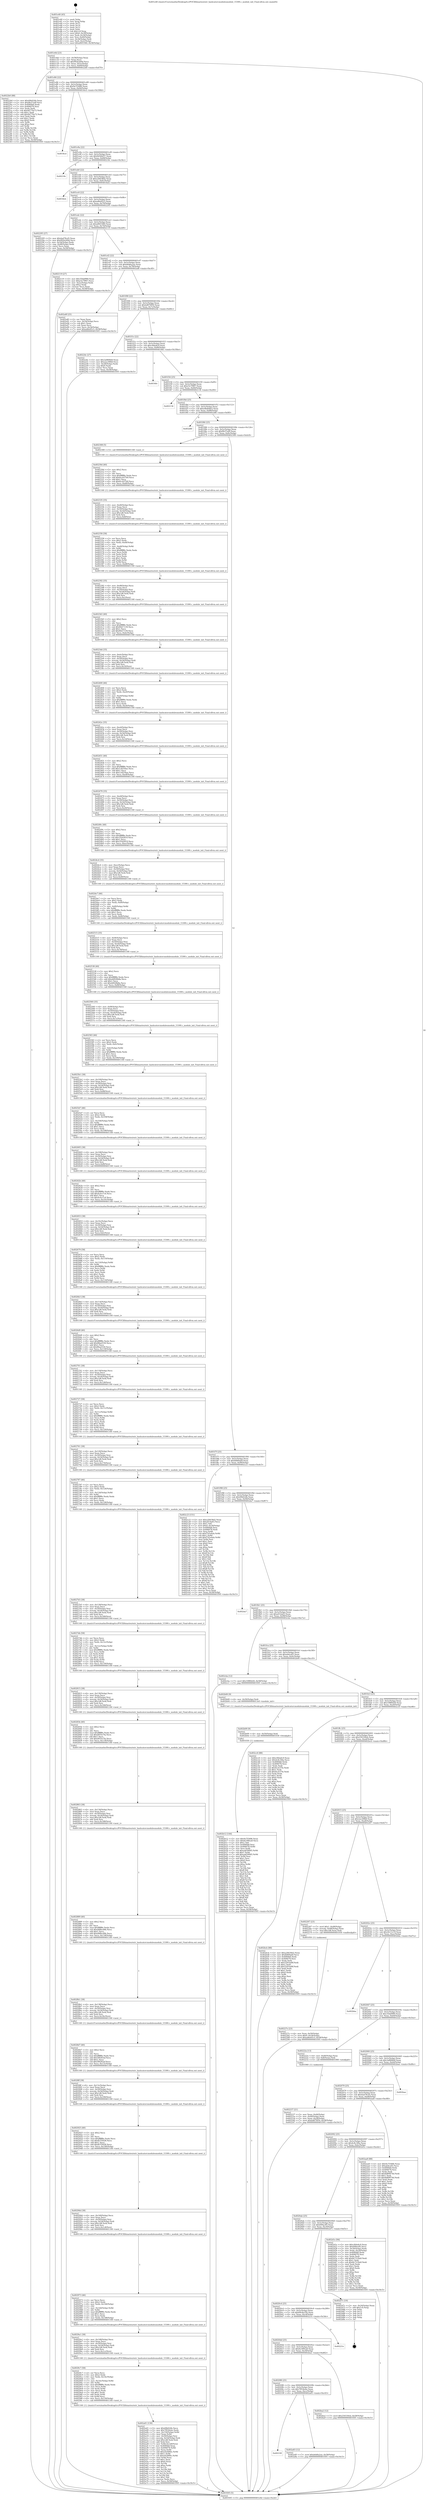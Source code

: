 digraph "0x401e40" {
  label = "0x401e40 (/mnt/c/Users/mathe/Desktop/tcc/POCII/binaries/extr_hashcatsrcmodulesmodule_15300.c_module_init_Final-ollvm.out::main(0))"
  labelloc = "t"
  node[shape=record]

  Entry [label="",width=0.3,height=0.3,shape=circle,fillcolor=black,style=filled]
  "0x401e6d" [label="{
     0x401e6d [23]\l
     | [instrs]\l
     &nbsp;&nbsp;0x401e6d \<+3\>: mov -0x58(%rbp),%eax\l
     &nbsp;&nbsp;0x401e70 \<+2\>: mov %eax,%ecx\l
     &nbsp;&nbsp;0x401e72 \<+6\>: sub $0x992b269d,%ecx\l
     &nbsp;&nbsp;0x401e78 \<+3\>: mov %eax,-0x5c(%rbp)\l
     &nbsp;&nbsp;0x401e7b \<+3\>: mov %ecx,-0x60(%rbp)\l
     &nbsp;&nbsp;0x401e7e \<+6\>: je 00000000004022b0 \<main+0x470\>\l
  }"]
  "0x4022b0" [label="{
     0x4022b0 [88]\l
     | [instrs]\l
     &nbsp;&nbsp;0x4022b0 \<+5\>: mov $0x49b024b,%eax\l
     &nbsp;&nbsp;0x4022b5 \<+5\>: mov $0xf8cf7ed9,%ecx\l
     &nbsp;&nbsp;0x4022ba \<+7\>: mov 0x4060b8,%edx\l
     &nbsp;&nbsp;0x4022c1 \<+7\>: mov 0x406078,%esi\l
     &nbsp;&nbsp;0x4022c8 \<+2\>: mov %edx,%edi\l
     &nbsp;&nbsp;0x4022ca \<+6\>: sub $0x9d770a72,%edi\l
     &nbsp;&nbsp;0x4022d0 \<+3\>: sub $0x1,%edi\l
     &nbsp;&nbsp;0x4022d3 \<+6\>: add $0x9d770a72,%edi\l
     &nbsp;&nbsp;0x4022d9 \<+3\>: imul %edi,%edx\l
     &nbsp;&nbsp;0x4022dc \<+3\>: and $0x1,%edx\l
     &nbsp;&nbsp;0x4022df \<+3\>: cmp $0x0,%edx\l
     &nbsp;&nbsp;0x4022e2 \<+4\>: sete %r8b\l
     &nbsp;&nbsp;0x4022e6 \<+3\>: cmp $0xa,%esi\l
     &nbsp;&nbsp;0x4022e9 \<+4\>: setl %r9b\l
     &nbsp;&nbsp;0x4022ed \<+3\>: mov %r8b,%r10b\l
     &nbsp;&nbsp;0x4022f0 \<+3\>: and %r9b,%r10b\l
     &nbsp;&nbsp;0x4022f3 \<+3\>: xor %r9b,%r8b\l
     &nbsp;&nbsp;0x4022f6 \<+3\>: or %r8b,%r10b\l
     &nbsp;&nbsp;0x4022f9 \<+4\>: test $0x1,%r10b\l
     &nbsp;&nbsp;0x4022fd \<+3\>: cmovne %ecx,%eax\l
     &nbsp;&nbsp;0x402300 \<+3\>: mov %eax,-0x58(%rbp)\l
     &nbsp;&nbsp;0x402303 \<+5\>: jmp 0000000000403505 \<main+0x16c5\>\l
  }"]
  "0x401e84" [label="{
     0x401e84 [22]\l
     | [instrs]\l
     &nbsp;&nbsp;0x401e84 \<+5\>: jmp 0000000000401e89 \<main+0x49\>\l
     &nbsp;&nbsp;0x401e89 \<+3\>: mov -0x5c(%rbp),%eax\l
     &nbsp;&nbsp;0x401e8c \<+5\>: sub $0x9a7f3486,%eax\l
     &nbsp;&nbsp;0x401e91 \<+3\>: mov %eax,-0x64(%rbp)\l
     &nbsp;&nbsp;0x401e94 \<+6\>: je 00000000004034cd \<main+0x168d\>\l
  }"]
  Exit [label="",width=0.3,height=0.3,shape=circle,fillcolor=black,style=filled,peripheries=2]
  "0x4034cd" [label="{
     0x4034cd\l
  }", style=dashed]
  "0x401e9a" [label="{
     0x401e9a [22]\l
     | [instrs]\l
     &nbsp;&nbsp;0x401e9a \<+5\>: jmp 0000000000401e9f \<main+0x5f\>\l
     &nbsp;&nbsp;0x401e9f \<+3\>: mov -0x5c(%rbp),%eax\l
     &nbsp;&nbsp;0x401ea2 \<+5\>: sub $0x9d56bf37,%eax\l
     &nbsp;&nbsp;0x401ea7 \<+3\>: mov %eax,-0x68(%rbp)\l
     &nbsp;&nbsp;0x401eaa \<+6\>: je 000000000040218c \<main+0x34c\>\l
  }"]
  "0x402b12" [label="{
     0x402b12 [144]\l
     | [instrs]\l
     &nbsp;&nbsp;0x402b12 \<+5\>: mov $0x9a7f3486,%eax\l
     &nbsp;&nbsp;0x402b17 \<+5\>: mov $0x6e399ca9,%ecx\l
     &nbsp;&nbsp;0x402b1c \<+2\>: mov $0x1,%dl\l
     &nbsp;&nbsp;0x402b1e \<+7\>: mov 0x4060b8,%esi\l
     &nbsp;&nbsp;0x402b25 \<+8\>: mov 0x406078,%r8d\l
     &nbsp;&nbsp;0x402b2d \<+3\>: mov %esi,%r9d\l
     &nbsp;&nbsp;0x402b30 \<+7\>: sub $0xaa839065,%r9d\l
     &nbsp;&nbsp;0x402b37 \<+4\>: sub $0x1,%r9d\l
     &nbsp;&nbsp;0x402b3b \<+7\>: add $0xaa839065,%r9d\l
     &nbsp;&nbsp;0x402b42 \<+4\>: imul %r9d,%esi\l
     &nbsp;&nbsp;0x402b46 \<+3\>: and $0x1,%esi\l
     &nbsp;&nbsp;0x402b49 \<+3\>: cmp $0x0,%esi\l
     &nbsp;&nbsp;0x402b4c \<+4\>: sete %r10b\l
     &nbsp;&nbsp;0x402b50 \<+4\>: cmp $0xa,%r8d\l
     &nbsp;&nbsp;0x402b54 \<+4\>: setl %r11b\l
     &nbsp;&nbsp;0x402b58 \<+3\>: mov %r10b,%bl\l
     &nbsp;&nbsp;0x402b5b \<+3\>: xor $0xff,%bl\l
     &nbsp;&nbsp;0x402b5e \<+3\>: mov %r11b,%r14b\l
     &nbsp;&nbsp;0x402b61 \<+4\>: xor $0xff,%r14b\l
     &nbsp;&nbsp;0x402b65 \<+3\>: xor $0x1,%dl\l
     &nbsp;&nbsp;0x402b68 \<+3\>: mov %bl,%r15b\l
     &nbsp;&nbsp;0x402b6b \<+4\>: and $0xff,%r15b\l
     &nbsp;&nbsp;0x402b6f \<+3\>: and %dl,%r10b\l
     &nbsp;&nbsp;0x402b72 \<+3\>: mov %r14b,%r12b\l
     &nbsp;&nbsp;0x402b75 \<+4\>: and $0xff,%r12b\l
     &nbsp;&nbsp;0x402b79 \<+3\>: and %dl,%r11b\l
     &nbsp;&nbsp;0x402b7c \<+3\>: or %r10b,%r15b\l
     &nbsp;&nbsp;0x402b7f \<+3\>: or %r11b,%r12b\l
     &nbsp;&nbsp;0x402b82 \<+3\>: xor %r12b,%r15b\l
     &nbsp;&nbsp;0x402b85 \<+3\>: or %r14b,%bl\l
     &nbsp;&nbsp;0x402b88 \<+3\>: xor $0xff,%bl\l
     &nbsp;&nbsp;0x402b8b \<+3\>: or $0x1,%dl\l
     &nbsp;&nbsp;0x402b8e \<+2\>: and %dl,%bl\l
     &nbsp;&nbsp;0x402b90 \<+3\>: or %bl,%r15b\l
     &nbsp;&nbsp;0x402b93 \<+4\>: test $0x1,%r15b\l
     &nbsp;&nbsp;0x402b97 \<+3\>: cmovne %ecx,%eax\l
     &nbsp;&nbsp;0x402b9a \<+3\>: mov %eax,-0x58(%rbp)\l
     &nbsp;&nbsp;0x402b9d \<+5\>: jmp 0000000000403505 \<main+0x16c5\>\l
  }"]
  "0x40218c" [label="{
     0x40218c\l
  }", style=dashed]
  "0x401eb0" [label="{
     0x401eb0 [22]\l
     | [instrs]\l
     &nbsp;&nbsp;0x401eb0 \<+5\>: jmp 0000000000401eb5 \<main+0x75\>\l
     &nbsp;&nbsp;0x401eb5 \<+3\>: mov -0x5c(%rbp),%eax\l
     &nbsp;&nbsp;0x401eb8 \<+5\>: sub $0xa28438d2,%eax\l
     &nbsp;&nbsp;0x401ebd \<+3\>: mov %eax,-0x6c(%rbp)\l
     &nbsp;&nbsp;0x401ec0 \<+6\>: je 00000000004034eb \<main+0x16ab\>\l
  }"]
  "0x402b09" [label="{
     0x402b09 [9]\l
     | [instrs]\l
     &nbsp;&nbsp;0x402b09 \<+4\>: mov -0x50(%rbp),%rdi\l
     &nbsp;&nbsp;0x402b0d \<+5\>: call 0000000000401030 \<free@plt\>\l
     | [calls]\l
     &nbsp;&nbsp;0x401030 \{1\} (unknown)\l
  }"]
  "0x4034eb" [label="{
     0x4034eb\l
  }", style=dashed]
  "0x401ec6" [label="{
     0x401ec6 [22]\l
     | [instrs]\l
     &nbsp;&nbsp;0x401ec6 \<+5\>: jmp 0000000000401ecb \<main+0x8b\>\l
     &nbsp;&nbsp;0x401ecb \<+3\>: mov -0x5c(%rbp),%eax\l
     &nbsp;&nbsp;0x401ece \<+5\>: sub $0xad6e65c5,%eax\l
     &nbsp;&nbsp;0x401ed3 \<+3\>: mov %eax,-0x70(%rbp)\l
     &nbsp;&nbsp;0x401ed6 \<+6\>: je 0000000000402295 \<main+0x455\>\l
  }"]
  "0x40210f" [label="{
     0x40210f\l
  }", style=dashed]
  "0x402295" [label="{
     0x402295 [27]\l
     | [instrs]\l
     &nbsp;&nbsp;0x402295 \<+5\>: mov $0x4ad78cd5,%eax\l
     &nbsp;&nbsp;0x40229a \<+5\>: mov $0x992b269d,%ecx\l
     &nbsp;&nbsp;0x40229f \<+3\>: mov -0x54(%rbp),%edx\l
     &nbsp;&nbsp;0x4022a2 \<+3\>: cmp -0x48(%rbp),%edx\l
     &nbsp;&nbsp;0x4022a5 \<+3\>: cmovl %ecx,%eax\l
     &nbsp;&nbsp;0x4022a8 \<+3\>: mov %eax,-0x58(%rbp)\l
     &nbsp;&nbsp;0x4022ab \<+5\>: jmp 0000000000403505 \<main+0x16c5\>\l
  }"]
  "0x401edc" [label="{
     0x401edc [22]\l
     | [instrs]\l
     &nbsp;&nbsp;0x401edc \<+5\>: jmp 0000000000401ee1 \<main+0xa1\>\l
     &nbsp;&nbsp;0x401ee1 \<+3\>: mov -0x5c(%rbp),%eax\l
     &nbsp;&nbsp;0x401ee4 \<+5\>: sub $0xaf601940,%eax\l
     &nbsp;&nbsp;0x401ee9 \<+3\>: mov %eax,-0x74(%rbp)\l
     &nbsp;&nbsp;0x401eec \<+6\>: je 0000000000402119 \<main+0x2d9\>\l
  }"]
  "0x402a83" [label="{
     0x402a83 [12]\l
     | [instrs]\l
     &nbsp;&nbsp;0x402a83 \<+7\>: movl $0xb6d6a2ae,-0x58(%rbp)\l
     &nbsp;&nbsp;0x402a8a \<+5\>: jmp 0000000000403505 \<main+0x16c5\>\l
  }"]
  "0x402119" [label="{
     0x402119 [27]\l
     | [instrs]\l
     &nbsp;&nbsp;0x402119 \<+5\>: mov $0x35bbf989,%eax\l
     &nbsp;&nbsp;0x40211e \<+5\>: mov $0xe5e7f967,%ecx\l
     &nbsp;&nbsp;0x402123 \<+3\>: mov -0x2c(%rbp),%edx\l
     &nbsp;&nbsp;0x402126 \<+3\>: cmp $0x2,%edx\l
     &nbsp;&nbsp;0x402129 \<+3\>: cmovne %ecx,%eax\l
     &nbsp;&nbsp;0x40212c \<+3\>: mov %eax,-0x58(%rbp)\l
     &nbsp;&nbsp;0x40212f \<+5\>: jmp 0000000000403505 \<main+0x16c5\>\l
  }"]
  "0x401ef2" [label="{
     0x401ef2 [22]\l
     | [instrs]\l
     &nbsp;&nbsp;0x401ef2 \<+5\>: jmp 0000000000401ef7 \<main+0xb7\>\l
     &nbsp;&nbsp;0x401ef7 \<+3\>: mov -0x5c(%rbp),%eax\l
     &nbsp;&nbsp;0x401efa \<+5\>: sub $0xb6d6a2ae,%eax\l
     &nbsp;&nbsp;0x401eff \<+3\>: mov %eax,-0x78(%rbp)\l
     &nbsp;&nbsp;0x401f02 \<+6\>: je 0000000000402a8f \<main+0xc4f\>\l
  }"]
  "0x403505" [label="{
     0x403505 [5]\l
     | [instrs]\l
     &nbsp;&nbsp;0x403505 \<+5\>: jmp 0000000000401e6d \<main+0x2d\>\l
  }"]
  "0x401e40" [label="{
     0x401e40 [45]\l
     | [instrs]\l
     &nbsp;&nbsp;0x401e40 \<+1\>: push %rbp\l
     &nbsp;&nbsp;0x401e41 \<+3\>: mov %rsp,%rbp\l
     &nbsp;&nbsp;0x401e44 \<+2\>: push %r15\l
     &nbsp;&nbsp;0x401e46 \<+2\>: push %r14\l
     &nbsp;&nbsp;0x401e48 \<+2\>: push %r12\l
     &nbsp;&nbsp;0x401e4a \<+1\>: push %rbx\l
     &nbsp;&nbsp;0x401e4b \<+7\>: sub $0x1c0,%rsp\l
     &nbsp;&nbsp;0x401e52 \<+7\>: movl $0x0,-0x30(%rbp)\l
     &nbsp;&nbsp;0x401e59 \<+3\>: mov %edi,-0x34(%rbp)\l
     &nbsp;&nbsp;0x401e5c \<+4\>: mov %rsi,-0x40(%rbp)\l
     &nbsp;&nbsp;0x401e60 \<+3\>: mov -0x34(%rbp),%edi\l
     &nbsp;&nbsp;0x401e63 \<+3\>: mov %edi,-0x2c(%rbp)\l
     &nbsp;&nbsp;0x401e66 \<+7\>: movl $0xaf601940,-0x58(%rbp)\l
  }"]
  "0x4020f6" [label="{
     0x4020f6 [25]\l
     | [instrs]\l
     &nbsp;&nbsp;0x4020f6 \<+5\>: jmp 00000000004020fb \<main+0x2bb\>\l
     &nbsp;&nbsp;0x4020fb \<+3\>: mov -0x5c(%rbp),%eax\l
     &nbsp;&nbsp;0x4020fe \<+5\>: sub $0x7f934ebe,%eax\l
     &nbsp;&nbsp;0x402103 \<+6\>: mov %eax,-0xcc(%rbp)\l
     &nbsp;&nbsp;0x402109 \<+6\>: je 0000000000402a83 \<main+0xc43\>\l
  }"]
  "0x402a8f" [label="{
     0x402a8f [25]\l
     | [instrs]\l
     &nbsp;&nbsp;0x402a8f \<+2\>: xor %eax,%eax\l
     &nbsp;&nbsp;0x402a91 \<+3\>: mov -0x54(%rbp),%ecx\l
     &nbsp;&nbsp;0x402a94 \<+3\>: sub $0x1,%eax\l
     &nbsp;&nbsp;0x402a97 \<+2\>: sub %eax,%ecx\l
     &nbsp;&nbsp;0x402a99 \<+3\>: mov %ecx,-0x54(%rbp)\l
     &nbsp;&nbsp;0x402a9c \<+7\>: movl $0xad6e65c5,-0x58(%rbp)\l
     &nbsp;&nbsp;0x402aa3 \<+5\>: jmp 0000000000403505 \<main+0x16c5\>\l
  }"]
  "0x401f08" [label="{
     0x401f08 [22]\l
     | [instrs]\l
     &nbsp;&nbsp;0x401f08 \<+5\>: jmp 0000000000401f0d \<main+0xcd\>\l
     &nbsp;&nbsp;0x401f0d \<+3\>: mov -0x5c(%rbp),%eax\l
     &nbsp;&nbsp;0x401f10 \<+5\>: sub $0xbd870f50,%eax\l
     &nbsp;&nbsp;0x401f15 \<+3\>: mov %eax,-0x7c(%rbp)\l
     &nbsp;&nbsp;0x401f18 \<+6\>: je 000000000040224c \<main+0x40c\>\l
  }"]
  "0x402ba2" [label="{
     0x402ba2 [12]\l
     | [instrs]\l
     &nbsp;&nbsp;0x402ba2 \<+7\>: movl $0x250330eb,-0x58(%rbp)\l
     &nbsp;&nbsp;0x402ba9 \<+5\>: jmp 0000000000403505 \<main+0x16c5\>\l
  }"]
  "0x40224c" [label="{
     0x40224c [27]\l
     | [instrs]\l
     &nbsp;&nbsp;0x40224c \<+5\>: mov $0x3af806b8,%eax\l
     &nbsp;&nbsp;0x402251 \<+5\>: mov $0x2ac29fb8,%ecx\l
     &nbsp;&nbsp;0x402256 \<+3\>: mov -0x28(%rbp),%edx\l
     &nbsp;&nbsp;0x402259 \<+3\>: cmp $0x0,%edx\l
     &nbsp;&nbsp;0x40225c \<+3\>: cmove %ecx,%eax\l
     &nbsp;&nbsp;0x40225f \<+3\>: mov %eax,-0x58(%rbp)\l
     &nbsp;&nbsp;0x402262 \<+5\>: jmp 0000000000403505 \<main+0x16c5\>\l
  }"]
  "0x401f1e" [label="{
     0x401f1e [22]\l
     | [instrs]\l
     &nbsp;&nbsp;0x401f1e \<+5\>: jmp 0000000000401f23 \<main+0xe3\>\l
     &nbsp;&nbsp;0x401f23 \<+3\>: mov -0x5c(%rbp),%eax\l
     &nbsp;&nbsp;0x401f26 \<+5\>: sub $0xcf44a6c9,%eax\l
     &nbsp;&nbsp;0x401f2b \<+3\>: mov %eax,-0x80(%rbp)\l
     &nbsp;&nbsp;0x401f2e \<+6\>: je 00000000004034fe \<main+0x16be\>\l
  }"]
  "0x4020dd" [label="{
     0x4020dd [25]\l
     | [instrs]\l
     &nbsp;&nbsp;0x4020dd \<+5\>: jmp 00000000004020e2 \<main+0x2a2\>\l
     &nbsp;&nbsp;0x4020e2 \<+3\>: mov -0x5c(%rbp),%eax\l
     &nbsp;&nbsp;0x4020e5 \<+5\>: sub $0x6e399ca9,%eax\l
     &nbsp;&nbsp;0x4020ea \<+6\>: mov %eax,-0xc8(%rbp)\l
     &nbsp;&nbsp;0x4020f0 \<+6\>: je 0000000000402ba2 \<main+0xd62\>\l
  }"]
  "0x4034fe" [label="{
     0x4034fe\l
  }", style=dashed]
  "0x401f34" [label="{
     0x401f34 [25]\l
     | [instrs]\l
     &nbsp;&nbsp;0x401f34 \<+5\>: jmp 0000000000401f39 \<main+0xf9\>\l
     &nbsp;&nbsp;0x401f39 \<+3\>: mov -0x5c(%rbp),%eax\l
     &nbsp;&nbsp;0x401f3c \<+5\>: sub $0xe5e7f967,%eax\l
     &nbsp;&nbsp;0x401f41 \<+6\>: mov %eax,-0x84(%rbp)\l
     &nbsp;&nbsp;0x401f47 \<+6\>: je 0000000000402134 \<main+0x2f4\>\l
  }"]
  "0x40221e" [label="{
     0x40221e\l
  }", style=dashed]
  "0x402134" [label="{
     0x402134\l
  }", style=dashed]
  "0x401f4d" [label="{
     0x401f4d [25]\l
     | [instrs]\l
     &nbsp;&nbsp;0x401f4d \<+5\>: jmp 0000000000401f52 \<main+0x112\>\l
     &nbsp;&nbsp;0x401f52 \<+3\>: mov -0x5c(%rbp),%eax\l
     &nbsp;&nbsp;0x401f55 \<+5\>: sub $0xe8b4b8e5,%eax\l
     &nbsp;&nbsp;0x401f5a \<+6\>: mov %eax,-0x88(%rbp)\l
     &nbsp;&nbsp;0x401f60 \<+6\>: je 0000000000402d8f \<main+0xf4f\>\l
  }"]
  "0x4020c4" [label="{
     0x4020c4 [25]\l
     | [instrs]\l
     &nbsp;&nbsp;0x4020c4 \<+5\>: jmp 00000000004020c9 \<main+0x289\>\l
     &nbsp;&nbsp;0x4020c9 \<+3\>: mov -0x5c(%rbp),%eax\l
     &nbsp;&nbsp;0x4020cc \<+5\>: sub $0x69c8a35b,%eax\l
     &nbsp;&nbsp;0x4020d1 \<+6\>: mov %eax,-0xc4(%rbp)\l
     &nbsp;&nbsp;0x4020d7 \<+6\>: je 000000000040221e \<main+0x3de\>\l
  }"]
  "0x402d8f" [label="{
     0x402d8f\l
  }", style=dashed]
  "0x401f66" [label="{
     0x401f66 [25]\l
     | [instrs]\l
     &nbsp;&nbsp;0x401f66 \<+5\>: jmp 0000000000401f6b \<main+0x12b\>\l
     &nbsp;&nbsp;0x401f6b \<+3\>: mov -0x5c(%rbp),%eax\l
     &nbsp;&nbsp;0x401f6e \<+5\>: sub $0xf8cf7ed9,%eax\l
     &nbsp;&nbsp;0x401f73 \<+6\>: mov %eax,-0x8c(%rbp)\l
     &nbsp;&nbsp;0x401f79 \<+6\>: je 0000000000402308 \<main+0x4c8\>\l
  }"]
  "0x402d7c" [label="{
     0x402d7c [19]\l
     | [instrs]\l
     &nbsp;&nbsp;0x402d7c \<+3\>: mov -0x24(%rbp),%eax\l
     &nbsp;&nbsp;0x402d7f \<+7\>: add $0x1c0,%rsp\l
     &nbsp;&nbsp;0x402d86 \<+1\>: pop %rbx\l
     &nbsp;&nbsp;0x402d87 \<+2\>: pop %r12\l
     &nbsp;&nbsp;0x402d89 \<+2\>: pop %r14\l
     &nbsp;&nbsp;0x402d8b \<+2\>: pop %r15\l
     &nbsp;&nbsp;0x402d8d \<+1\>: pop %rbp\l
     &nbsp;&nbsp;0x402d8e \<+1\>: ret\l
  }"]
  "0x402308" [label="{
     0x402308 [5]\l
     | [instrs]\l
     &nbsp;&nbsp;0x402308 \<+5\>: call 0000000000401160 \<next_i\>\l
     | [calls]\l
     &nbsp;&nbsp;0x401160 \{1\} (/mnt/c/Users/mathe/Desktop/tcc/POCII/binaries/extr_hashcatsrcmodulesmodule_15300.c_module_init_Final-ollvm.out::next_i)\l
  }"]
  "0x401f7f" [label="{
     0x401f7f [25]\l
     | [instrs]\l
     &nbsp;&nbsp;0x401f7f \<+5\>: jmp 0000000000401f84 \<main+0x144\>\l
     &nbsp;&nbsp;0x401f84 \<+3\>: mov -0x5c(%rbp),%eax\l
     &nbsp;&nbsp;0x401f87 \<+5\>: sub $0xfbf69ab9,%eax\l
     &nbsp;&nbsp;0x401f8c \<+6\>: mov %eax,-0x90(%rbp)\l
     &nbsp;&nbsp;0x401f92 \<+6\>: je 0000000000402c23 \<main+0xde3\>\l
  }"]
  "0x4020ab" [label="{
     0x4020ab [25]\l
     | [instrs]\l
     &nbsp;&nbsp;0x4020ab \<+5\>: jmp 00000000004020b0 \<main+0x270\>\l
     &nbsp;&nbsp;0x4020b0 \<+3\>: mov -0x5c(%rbp),%eax\l
     &nbsp;&nbsp;0x4020b3 \<+5\>: sub $0x699acff3,%eax\l
     &nbsp;&nbsp;0x4020b8 \<+6\>: mov %eax,-0xc0(%rbp)\l
     &nbsp;&nbsp;0x4020be \<+6\>: je 0000000000402d7c \<main+0xf3c\>\l
  }"]
  "0x402c23" [label="{
     0x402c23 [151]\l
     | [instrs]\l
     &nbsp;&nbsp;0x402c23 \<+5\>: mov $0xa28438d2,%eax\l
     &nbsp;&nbsp;0x402c28 \<+5\>: mov $0xa014a63,%ecx\l
     &nbsp;&nbsp;0x402c2d \<+2\>: mov $0x1,%dl\l
     &nbsp;&nbsp;0x402c2f \<+7\>: movl $0x0,-0x30(%rbp)\l
     &nbsp;&nbsp;0x402c36 \<+7\>: mov 0x4060b8,%esi\l
     &nbsp;&nbsp;0x402c3d \<+7\>: mov 0x406078,%edi\l
     &nbsp;&nbsp;0x402c44 \<+3\>: mov %esi,%r8d\l
     &nbsp;&nbsp;0x402c47 \<+7\>: sub $0xf743e4eb,%r8d\l
     &nbsp;&nbsp;0x402c4e \<+4\>: sub $0x1,%r8d\l
     &nbsp;&nbsp;0x402c52 \<+7\>: add $0xf743e4eb,%r8d\l
     &nbsp;&nbsp;0x402c59 \<+4\>: imul %r8d,%esi\l
     &nbsp;&nbsp;0x402c5d \<+3\>: and $0x1,%esi\l
     &nbsp;&nbsp;0x402c60 \<+3\>: cmp $0x0,%esi\l
     &nbsp;&nbsp;0x402c63 \<+4\>: sete %r9b\l
     &nbsp;&nbsp;0x402c67 \<+3\>: cmp $0xa,%edi\l
     &nbsp;&nbsp;0x402c6a \<+4\>: setl %r10b\l
     &nbsp;&nbsp;0x402c6e \<+3\>: mov %r9b,%r11b\l
     &nbsp;&nbsp;0x402c71 \<+4\>: xor $0xff,%r11b\l
     &nbsp;&nbsp;0x402c75 \<+3\>: mov %r10b,%bl\l
     &nbsp;&nbsp;0x402c78 \<+3\>: xor $0xff,%bl\l
     &nbsp;&nbsp;0x402c7b \<+3\>: xor $0x1,%dl\l
     &nbsp;&nbsp;0x402c7e \<+3\>: mov %r11b,%r14b\l
     &nbsp;&nbsp;0x402c81 \<+4\>: and $0xff,%r14b\l
     &nbsp;&nbsp;0x402c85 \<+3\>: and %dl,%r9b\l
     &nbsp;&nbsp;0x402c88 \<+3\>: mov %bl,%r15b\l
     &nbsp;&nbsp;0x402c8b \<+4\>: and $0xff,%r15b\l
     &nbsp;&nbsp;0x402c8f \<+3\>: and %dl,%r10b\l
     &nbsp;&nbsp;0x402c92 \<+3\>: or %r9b,%r14b\l
     &nbsp;&nbsp;0x402c95 \<+3\>: or %r10b,%r15b\l
     &nbsp;&nbsp;0x402c98 \<+3\>: xor %r15b,%r14b\l
     &nbsp;&nbsp;0x402c9b \<+3\>: or %bl,%r11b\l
     &nbsp;&nbsp;0x402c9e \<+4\>: xor $0xff,%r11b\l
     &nbsp;&nbsp;0x402ca2 \<+3\>: or $0x1,%dl\l
     &nbsp;&nbsp;0x402ca5 \<+3\>: and %dl,%r11b\l
     &nbsp;&nbsp;0x402ca8 \<+3\>: or %r11b,%r14b\l
     &nbsp;&nbsp;0x402cab \<+4\>: test $0x1,%r14b\l
     &nbsp;&nbsp;0x402caf \<+3\>: cmovne %ecx,%eax\l
     &nbsp;&nbsp;0x402cb2 \<+3\>: mov %eax,-0x58(%rbp)\l
     &nbsp;&nbsp;0x402cb5 \<+5\>: jmp 0000000000403505 \<main+0x16c5\>\l
  }"]
  "0x401f98" [label="{
     0x401f98 [25]\l
     | [instrs]\l
     &nbsp;&nbsp;0x401f98 \<+5\>: jmp 0000000000401f9d \<main+0x15d\>\l
     &nbsp;&nbsp;0x401f9d \<+3\>: mov -0x5c(%rbp),%eax\l
     &nbsp;&nbsp;0x401fa0 \<+5\>: sub $0x49b024b,%eax\l
     &nbsp;&nbsp;0x401fa5 \<+6\>: mov %eax,-0x94(%rbp)\l
     &nbsp;&nbsp;0x401fab \<+6\>: je 0000000000402da7 \<main+0xf67\>\l
  }"]
  "0x402d1e" [label="{
     0x402d1e [94]\l
     | [instrs]\l
     &nbsp;&nbsp;0x402d1e \<+5\>: mov $0xcf44a6c9,%eax\l
     &nbsp;&nbsp;0x402d23 \<+5\>: mov $0x699acff3,%ecx\l
     &nbsp;&nbsp;0x402d28 \<+3\>: mov -0x30(%rbp),%edx\l
     &nbsp;&nbsp;0x402d2b \<+3\>: mov %edx,-0x24(%rbp)\l
     &nbsp;&nbsp;0x402d2e \<+7\>: mov 0x4060b8,%edx\l
     &nbsp;&nbsp;0x402d35 \<+7\>: mov 0x406078,%esi\l
     &nbsp;&nbsp;0x402d3c \<+2\>: mov %edx,%edi\l
     &nbsp;&nbsp;0x402d3e \<+6\>: add $0x8e7218a9,%edi\l
     &nbsp;&nbsp;0x402d44 \<+3\>: sub $0x1,%edi\l
     &nbsp;&nbsp;0x402d47 \<+6\>: sub $0x8e7218a9,%edi\l
     &nbsp;&nbsp;0x402d4d \<+3\>: imul %edi,%edx\l
     &nbsp;&nbsp;0x402d50 \<+3\>: and $0x1,%edx\l
     &nbsp;&nbsp;0x402d53 \<+3\>: cmp $0x0,%edx\l
     &nbsp;&nbsp;0x402d56 \<+4\>: sete %r8b\l
     &nbsp;&nbsp;0x402d5a \<+3\>: cmp $0xa,%esi\l
     &nbsp;&nbsp;0x402d5d \<+4\>: setl %r9b\l
     &nbsp;&nbsp;0x402d61 \<+3\>: mov %r8b,%r10b\l
     &nbsp;&nbsp;0x402d64 \<+3\>: and %r9b,%r10b\l
     &nbsp;&nbsp;0x402d67 \<+3\>: xor %r9b,%r8b\l
     &nbsp;&nbsp;0x402d6a \<+3\>: or %r8b,%r10b\l
     &nbsp;&nbsp;0x402d6d \<+4\>: test $0x1,%r10b\l
     &nbsp;&nbsp;0x402d71 \<+3\>: cmovne %ecx,%eax\l
     &nbsp;&nbsp;0x402d74 \<+3\>: mov %eax,-0x58(%rbp)\l
     &nbsp;&nbsp;0x402d77 \<+5\>: jmp 0000000000403505 \<main+0x16c5\>\l
  }"]
  "0x402da7" [label="{
     0x402da7\l
  }", style=dashed]
  "0x401fb1" [label="{
     0x401fb1 [25]\l
     | [instrs]\l
     &nbsp;&nbsp;0x401fb1 \<+5\>: jmp 0000000000401fb6 \<main+0x176\>\l
     &nbsp;&nbsp;0x401fb6 \<+3\>: mov -0x5c(%rbp),%eax\l
     &nbsp;&nbsp;0x401fb9 \<+5\>: sub $0xa014a63,%eax\l
     &nbsp;&nbsp;0x401fbe \<+6\>: mov %eax,-0x98(%rbp)\l
     &nbsp;&nbsp;0x401fc4 \<+6\>: je 0000000000402cba \<main+0xe7a\>\l
  }"]
  "0x402092" [label="{
     0x402092 [25]\l
     | [instrs]\l
     &nbsp;&nbsp;0x402092 \<+5\>: jmp 0000000000402097 \<main+0x257\>\l
     &nbsp;&nbsp;0x402097 \<+3\>: mov -0x5c(%rbp),%eax\l
     &nbsp;&nbsp;0x40209a \<+5\>: sub $0x4c8c3f4a,%eax\l
     &nbsp;&nbsp;0x40209f \<+6\>: mov %eax,-0xbc(%rbp)\l
     &nbsp;&nbsp;0x4020a5 \<+6\>: je 0000000000402d1e \<main+0xede\>\l
  }"]
  "0x402cba" [label="{
     0x402cba [12]\l
     | [instrs]\l
     &nbsp;&nbsp;0x402cba \<+7\>: movl $0x10f80d26,-0x58(%rbp)\l
     &nbsp;&nbsp;0x402cc1 \<+5\>: jmp 0000000000403505 \<main+0x16c5\>\l
  }"]
  "0x401fca" [label="{
     0x401fca [25]\l
     | [instrs]\l
     &nbsp;&nbsp;0x401fca \<+5\>: jmp 0000000000401fcf \<main+0x18f\>\l
     &nbsp;&nbsp;0x401fcf \<+3\>: mov -0x5c(%rbp),%eax\l
     &nbsp;&nbsp;0x401fd2 \<+5\>: sub $0xab4ca93,%eax\l
     &nbsp;&nbsp;0x401fd7 \<+6\>: mov %eax,-0x9c(%rbp)\l
     &nbsp;&nbsp;0x401fdd \<+6\>: je 0000000000402b00 \<main+0xcc0\>\l
  }"]
  "0x402aa8" [label="{
     0x402aa8 [88]\l
     | [instrs]\l
     &nbsp;&nbsp;0x402aa8 \<+5\>: mov $0x9a7f3486,%eax\l
     &nbsp;&nbsp;0x402aad \<+5\>: mov $0xab4ca93,%ecx\l
     &nbsp;&nbsp;0x402ab2 \<+7\>: mov 0x4060b8,%edx\l
     &nbsp;&nbsp;0x402ab9 \<+7\>: mov 0x406078,%esi\l
     &nbsp;&nbsp;0x402ac0 \<+2\>: mov %edx,%edi\l
     &nbsp;&nbsp;0x402ac2 \<+6\>: add $0x8d80874d,%edi\l
     &nbsp;&nbsp;0x402ac8 \<+3\>: sub $0x1,%edi\l
     &nbsp;&nbsp;0x402acb \<+6\>: sub $0x8d80874d,%edi\l
     &nbsp;&nbsp;0x402ad1 \<+3\>: imul %edi,%edx\l
     &nbsp;&nbsp;0x402ad4 \<+3\>: and $0x1,%edx\l
     &nbsp;&nbsp;0x402ad7 \<+3\>: cmp $0x0,%edx\l
     &nbsp;&nbsp;0x402ada \<+4\>: sete %r8b\l
     &nbsp;&nbsp;0x402ade \<+3\>: cmp $0xa,%esi\l
     &nbsp;&nbsp;0x402ae1 \<+4\>: setl %r9b\l
     &nbsp;&nbsp;0x402ae5 \<+3\>: mov %r8b,%r10b\l
     &nbsp;&nbsp;0x402ae8 \<+3\>: and %r9b,%r10b\l
     &nbsp;&nbsp;0x402aeb \<+3\>: xor %r9b,%r8b\l
     &nbsp;&nbsp;0x402aee \<+3\>: or %r8b,%r10b\l
     &nbsp;&nbsp;0x402af1 \<+4\>: test $0x1,%r10b\l
     &nbsp;&nbsp;0x402af5 \<+3\>: cmovne %ecx,%eax\l
     &nbsp;&nbsp;0x402af8 \<+3\>: mov %eax,-0x58(%rbp)\l
     &nbsp;&nbsp;0x402afb \<+5\>: jmp 0000000000403505 \<main+0x16c5\>\l
  }"]
  "0x402b00" [label="{
     0x402b00 [9]\l
     | [instrs]\l
     &nbsp;&nbsp;0x402b00 \<+4\>: mov -0x50(%rbp),%rdi\l
     &nbsp;&nbsp;0x402b04 \<+5\>: call 00000000004013e0 \<module_init\>\l
     | [calls]\l
     &nbsp;&nbsp;0x4013e0 \{1\} (/mnt/c/Users/mathe/Desktop/tcc/POCII/binaries/extr_hashcatsrcmodulesmodule_15300.c_module_init_Final-ollvm.out::module_init)\l
  }"]
  "0x401fe3" [label="{
     0x401fe3 [25]\l
     | [instrs]\l
     &nbsp;&nbsp;0x401fe3 \<+5\>: jmp 0000000000401fe8 \<main+0x1a8\>\l
     &nbsp;&nbsp;0x401fe8 \<+3\>: mov -0x5c(%rbp),%eax\l
     &nbsp;&nbsp;0x401feb \<+5\>: sub $0x10f80d26,%eax\l
     &nbsp;&nbsp;0x401ff0 \<+6\>: mov %eax,-0xa0(%rbp)\l
     &nbsp;&nbsp;0x401ff6 \<+6\>: je 0000000000402cc6 \<main+0xe86\>\l
  }"]
  "0x402079" [label="{
     0x402079 [25]\l
     | [instrs]\l
     &nbsp;&nbsp;0x402079 \<+5\>: jmp 000000000040207e \<main+0x23e\>\l
     &nbsp;&nbsp;0x40207e \<+3\>: mov -0x5c(%rbp),%eax\l
     &nbsp;&nbsp;0x402081 \<+5\>: sub $0x4ad78cd5,%eax\l
     &nbsp;&nbsp;0x402086 \<+6\>: mov %eax,-0xb8(%rbp)\l
     &nbsp;&nbsp;0x40208c \<+6\>: je 0000000000402aa8 \<main+0xc68\>\l
  }"]
  "0x402cc6" [label="{
     0x402cc6 [88]\l
     | [instrs]\l
     &nbsp;&nbsp;0x402cc6 \<+5\>: mov $0xcf44a6c9,%eax\l
     &nbsp;&nbsp;0x402ccb \<+5\>: mov $0x4c8c3f4a,%ecx\l
     &nbsp;&nbsp;0x402cd0 \<+7\>: mov 0x4060b8,%edx\l
     &nbsp;&nbsp;0x402cd7 \<+7\>: mov 0x406078,%esi\l
     &nbsp;&nbsp;0x402cde \<+2\>: mov %edx,%edi\l
     &nbsp;&nbsp;0x402ce0 \<+6\>: sub $0x9ccb37fe,%edi\l
     &nbsp;&nbsp;0x402ce6 \<+3\>: sub $0x1,%edi\l
     &nbsp;&nbsp;0x402ce9 \<+6\>: add $0x9ccb37fe,%edi\l
     &nbsp;&nbsp;0x402cef \<+3\>: imul %edi,%edx\l
     &nbsp;&nbsp;0x402cf2 \<+3\>: and $0x1,%edx\l
     &nbsp;&nbsp;0x402cf5 \<+3\>: cmp $0x0,%edx\l
     &nbsp;&nbsp;0x402cf8 \<+4\>: sete %r8b\l
     &nbsp;&nbsp;0x402cfc \<+3\>: cmp $0xa,%esi\l
     &nbsp;&nbsp;0x402cff \<+4\>: setl %r9b\l
     &nbsp;&nbsp;0x402d03 \<+3\>: mov %r8b,%r10b\l
     &nbsp;&nbsp;0x402d06 \<+3\>: and %r9b,%r10b\l
     &nbsp;&nbsp;0x402d09 \<+3\>: xor %r9b,%r8b\l
     &nbsp;&nbsp;0x402d0c \<+3\>: or %r8b,%r10b\l
     &nbsp;&nbsp;0x402d0f \<+4\>: test $0x1,%r10b\l
     &nbsp;&nbsp;0x402d13 \<+3\>: cmovne %ecx,%eax\l
     &nbsp;&nbsp;0x402d16 \<+3\>: mov %eax,-0x58(%rbp)\l
     &nbsp;&nbsp;0x402d19 \<+5\>: jmp 0000000000403505 \<main+0x16c5\>\l
  }"]
  "0x401ffc" [label="{
     0x401ffc [25]\l
     | [instrs]\l
     &nbsp;&nbsp;0x401ffc \<+5\>: jmp 0000000000402001 \<main+0x1c1\>\l
     &nbsp;&nbsp;0x402001 \<+3\>: mov -0x5c(%rbp),%eax\l
     &nbsp;&nbsp;0x402004 \<+5\>: sub $0x250330eb,%eax\l
     &nbsp;&nbsp;0x402009 \<+6\>: mov %eax,-0xa4(%rbp)\l
     &nbsp;&nbsp;0x40200f \<+6\>: je 0000000000402bcb \<main+0xd8b\>\l
  }"]
  "0x402bae" [label="{
     0x402bae\l
  }", style=dashed]
  "0x402bcb" [label="{
     0x402bcb [88]\l
     | [instrs]\l
     &nbsp;&nbsp;0x402bcb \<+5\>: mov $0xa28438d2,%eax\l
     &nbsp;&nbsp;0x402bd0 \<+5\>: mov $0xfbf69ab9,%ecx\l
     &nbsp;&nbsp;0x402bd5 \<+7\>: mov 0x4060b8,%edx\l
     &nbsp;&nbsp;0x402bdc \<+7\>: mov 0x406078,%esi\l
     &nbsp;&nbsp;0x402be3 \<+2\>: mov %edx,%edi\l
     &nbsp;&nbsp;0x402be5 \<+6\>: sub $0x5291bd9f,%edi\l
     &nbsp;&nbsp;0x402beb \<+3\>: sub $0x1,%edi\l
     &nbsp;&nbsp;0x402bee \<+6\>: add $0x5291bd9f,%edi\l
     &nbsp;&nbsp;0x402bf4 \<+3\>: imul %edi,%edx\l
     &nbsp;&nbsp;0x402bf7 \<+3\>: and $0x1,%edx\l
     &nbsp;&nbsp;0x402bfa \<+3\>: cmp $0x0,%edx\l
     &nbsp;&nbsp;0x402bfd \<+4\>: sete %r8b\l
     &nbsp;&nbsp;0x402c01 \<+3\>: cmp $0xa,%esi\l
     &nbsp;&nbsp;0x402c04 \<+4\>: setl %r9b\l
     &nbsp;&nbsp;0x402c08 \<+3\>: mov %r8b,%r10b\l
     &nbsp;&nbsp;0x402c0b \<+3\>: and %r9b,%r10b\l
     &nbsp;&nbsp;0x402c0e \<+3\>: xor %r9b,%r8b\l
     &nbsp;&nbsp;0x402c11 \<+3\>: or %r8b,%r10b\l
     &nbsp;&nbsp;0x402c14 \<+4\>: test $0x1,%r10b\l
     &nbsp;&nbsp;0x402c18 \<+3\>: cmovne %ecx,%eax\l
     &nbsp;&nbsp;0x402c1b \<+3\>: mov %eax,-0x58(%rbp)\l
     &nbsp;&nbsp;0x402c1e \<+5\>: jmp 0000000000403505 \<main+0x16c5\>\l
  }"]
  "0x402015" [label="{
     0x402015 [25]\l
     | [instrs]\l
     &nbsp;&nbsp;0x402015 \<+5\>: jmp 000000000040201a \<main+0x1da\>\l
     &nbsp;&nbsp;0x40201a \<+3\>: mov -0x5c(%rbp),%eax\l
     &nbsp;&nbsp;0x40201d \<+5\>: sub $0x2ac29fb8,%eax\l
     &nbsp;&nbsp;0x402022 \<+6\>: mov %eax,-0xa8(%rbp)\l
     &nbsp;&nbsp;0x402028 \<+6\>: je 0000000000402267 \<main+0x427\>\l
  }"]
  "0x402a01" [label="{
     0x402a01 [130]\l
     | [instrs]\l
     &nbsp;&nbsp;0x402a01 \<+5\>: mov $0x49b024b,%ecx\l
     &nbsp;&nbsp;0x402a06 \<+5\>: mov $0x7f934ebe,%edx\l
     &nbsp;&nbsp;0x402a0b \<+7\>: mov -0x150(%rbp),%r8d\l
     &nbsp;&nbsp;0x402a12 \<+4\>: imul %eax,%r8d\l
     &nbsp;&nbsp;0x402a16 \<+4\>: mov -0x50(%rbp),%rsi\l
     &nbsp;&nbsp;0x402a1a \<+4\>: movslq -0x54(%rbp),%rdi\l
     &nbsp;&nbsp;0x402a1e \<+7\>: imul $0x1d8,%rdi,%rdi\l
     &nbsp;&nbsp;0x402a25 \<+3\>: add %rdi,%rsi\l
     &nbsp;&nbsp;0x402a28 \<+7\>: mov %r8d,0x1d0(%rsi)\l
     &nbsp;&nbsp;0x402a2f \<+7\>: mov 0x4060b8,%eax\l
     &nbsp;&nbsp;0x402a36 \<+8\>: mov 0x406078,%r8d\l
     &nbsp;&nbsp;0x402a3e \<+3\>: mov %eax,%r9d\l
     &nbsp;&nbsp;0x402a41 \<+7\>: add $0xe024f84c,%r9d\l
     &nbsp;&nbsp;0x402a48 \<+4\>: sub $0x1,%r9d\l
     &nbsp;&nbsp;0x402a4c \<+7\>: sub $0xe024f84c,%r9d\l
     &nbsp;&nbsp;0x402a53 \<+4\>: imul %r9d,%eax\l
     &nbsp;&nbsp;0x402a57 \<+3\>: and $0x1,%eax\l
     &nbsp;&nbsp;0x402a5a \<+3\>: cmp $0x0,%eax\l
     &nbsp;&nbsp;0x402a5d \<+4\>: sete %r10b\l
     &nbsp;&nbsp;0x402a61 \<+4\>: cmp $0xa,%r8d\l
     &nbsp;&nbsp;0x402a65 \<+4\>: setl %r11b\l
     &nbsp;&nbsp;0x402a69 \<+3\>: mov %r10b,%bl\l
     &nbsp;&nbsp;0x402a6c \<+3\>: and %r11b,%bl\l
     &nbsp;&nbsp;0x402a6f \<+3\>: xor %r11b,%r10b\l
     &nbsp;&nbsp;0x402a72 \<+3\>: or %r10b,%bl\l
     &nbsp;&nbsp;0x402a75 \<+3\>: test $0x1,%bl\l
     &nbsp;&nbsp;0x402a78 \<+3\>: cmovne %edx,%ecx\l
     &nbsp;&nbsp;0x402a7b \<+3\>: mov %ecx,-0x58(%rbp)\l
     &nbsp;&nbsp;0x402a7e \<+5\>: jmp 0000000000403505 \<main+0x16c5\>\l
  }"]
  "0x402267" [label="{
     0x402267 [23]\l
     | [instrs]\l
     &nbsp;&nbsp;0x402267 \<+7\>: movl $0x1,-0x48(%rbp)\l
     &nbsp;&nbsp;0x40226e \<+4\>: movslq -0x48(%rbp),%rax\l
     &nbsp;&nbsp;0x402272 \<+7\>: imul $0x1d8,%rax,%rdi\l
     &nbsp;&nbsp;0x402279 \<+5\>: call 0000000000401050 \<malloc@plt\>\l
     | [calls]\l
     &nbsp;&nbsp;0x401050 \{1\} (unknown)\l
  }"]
  "0x40202e" [label="{
     0x40202e [25]\l
     | [instrs]\l
     &nbsp;&nbsp;0x40202e \<+5\>: jmp 0000000000402033 \<main+0x1f3\>\l
     &nbsp;&nbsp;0x402033 \<+3\>: mov -0x5c(%rbp),%eax\l
     &nbsp;&nbsp;0x402036 \<+5\>: sub $0x2fe13c19,%eax\l
     &nbsp;&nbsp;0x40203b \<+6\>: mov %eax,-0xac(%rbp)\l
     &nbsp;&nbsp;0x402041 \<+6\>: je 0000000000402bba \<main+0xd7a\>\l
  }"]
  "0x4029c7" [label="{
     0x4029c7 [58]\l
     | [instrs]\l
     &nbsp;&nbsp;0x4029c7 \<+2\>: xor %ecx,%ecx\l
     &nbsp;&nbsp;0x4029c9 \<+5\>: mov $0x2,%edx\l
     &nbsp;&nbsp;0x4029ce \<+6\>: mov %edx,-0x14c(%rbp)\l
     &nbsp;&nbsp;0x4029d4 \<+1\>: cltd\l
     &nbsp;&nbsp;0x4029d5 \<+7\>: mov -0x14c(%rbp),%r8d\l
     &nbsp;&nbsp;0x4029dc \<+3\>: idiv %r8d\l
     &nbsp;&nbsp;0x4029df \<+6\>: imul $0xfffffffe,%edx,%edx\l
     &nbsp;&nbsp;0x4029e5 \<+3\>: mov %ecx,%r9d\l
     &nbsp;&nbsp;0x4029e8 \<+3\>: sub %edx,%r9d\l
     &nbsp;&nbsp;0x4029eb \<+2\>: mov %ecx,%edx\l
     &nbsp;&nbsp;0x4029ed \<+3\>: sub $0x1,%edx\l
     &nbsp;&nbsp;0x4029f0 \<+3\>: add %edx,%r9d\l
     &nbsp;&nbsp;0x4029f3 \<+3\>: sub %r9d,%ecx\l
     &nbsp;&nbsp;0x4029f6 \<+6\>: mov %ecx,-0x150(%rbp)\l
     &nbsp;&nbsp;0x4029fc \<+5\>: call 0000000000401160 \<next_i\>\l
     | [calls]\l
     &nbsp;&nbsp;0x401160 \{1\} (/mnt/c/Users/mathe/Desktop/tcc/POCII/binaries/extr_hashcatsrcmodulesmodule_15300.c_module_init_Final-ollvm.out::next_i)\l
  }"]
  "0x402bba" [label="{
     0x402bba\l
  }", style=dashed]
  "0x402047" [label="{
     0x402047 [25]\l
     | [instrs]\l
     &nbsp;&nbsp;0x402047 \<+5\>: jmp 000000000040204c \<main+0x20c\>\l
     &nbsp;&nbsp;0x40204c \<+3\>: mov -0x5c(%rbp),%eax\l
     &nbsp;&nbsp;0x40204f \<+5\>: sub $0x35bbf989,%eax\l
     &nbsp;&nbsp;0x402054 \<+6\>: mov %eax,-0xb0(%rbp)\l
     &nbsp;&nbsp;0x40205a \<+6\>: je 000000000040222a \<main+0x3ea\>\l
  }"]
  "0x4029a1" [label="{
     0x4029a1 [38]\l
     | [instrs]\l
     &nbsp;&nbsp;0x4029a1 \<+6\>: mov -0x148(%rbp),%ecx\l
     &nbsp;&nbsp;0x4029a7 \<+3\>: imul %eax,%ecx\l
     &nbsp;&nbsp;0x4029aa \<+4\>: mov -0x50(%rbp),%rsi\l
     &nbsp;&nbsp;0x4029ae \<+4\>: movslq -0x54(%rbp),%rdi\l
     &nbsp;&nbsp;0x4029b2 \<+7\>: imul $0x1d8,%rdi,%rdi\l
     &nbsp;&nbsp;0x4029b9 \<+3\>: add %rdi,%rsi\l
     &nbsp;&nbsp;0x4029bc \<+6\>: mov %ecx,0x1cc(%rsi)\l
     &nbsp;&nbsp;0x4029c2 \<+5\>: call 0000000000401160 \<next_i\>\l
     | [calls]\l
     &nbsp;&nbsp;0x401160 \{1\} (/mnt/c/Users/mathe/Desktop/tcc/POCII/binaries/extr_hashcatsrcmodulesmodule_15300.c_module_init_Final-ollvm.out::next_i)\l
  }"]
  "0x40222a" [label="{
     0x40222a [13]\l
     | [instrs]\l
     &nbsp;&nbsp;0x40222a \<+4\>: mov -0x40(%rbp),%rax\l
     &nbsp;&nbsp;0x40222e \<+4\>: mov 0x8(%rax),%rdi\l
     &nbsp;&nbsp;0x402232 \<+5\>: call 0000000000401060 \<atoi@plt\>\l
     | [calls]\l
     &nbsp;&nbsp;0x401060 \{1\} (unknown)\l
  }"]
  "0x402060" [label="{
     0x402060 [25]\l
     | [instrs]\l
     &nbsp;&nbsp;0x402060 \<+5\>: jmp 0000000000402065 \<main+0x225\>\l
     &nbsp;&nbsp;0x402065 \<+3\>: mov -0x5c(%rbp),%eax\l
     &nbsp;&nbsp;0x402068 \<+5\>: sub $0x3af806b8,%eax\l
     &nbsp;&nbsp;0x40206d \<+6\>: mov %eax,-0xb4(%rbp)\l
     &nbsp;&nbsp;0x402073 \<+6\>: je 0000000000402bae \<main+0xd6e\>\l
  }"]
  "0x402237" [label="{
     0x402237 [21]\l
     | [instrs]\l
     &nbsp;&nbsp;0x402237 \<+3\>: mov %eax,-0x44(%rbp)\l
     &nbsp;&nbsp;0x40223a \<+3\>: mov -0x44(%rbp),%eax\l
     &nbsp;&nbsp;0x40223d \<+3\>: mov %eax,-0x28(%rbp)\l
     &nbsp;&nbsp;0x402240 \<+7\>: movl $0xbd870f50,-0x58(%rbp)\l
     &nbsp;&nbsp;0x402247 \<+5\>: jmp 0000000000403505 \<main+0x16c5\>\l
  }"]
  "0x40227e" [label="{
     0x40227e [23]\l
     | [instrs]\l
     &nbsp;&nbsp;0x40227e \<+4\>: mov %rax,-0x50(%rbp)\l
     &nbsp;&nbsp;0x402282 \<+7\>: movl $0x0,-0x54(%rbp)\l
     &nbsp;&nbsp;0x402289 \<+7\>: movl $0xad6e65c5,-0x58(%rbp)\l
     &nbsp;&nbsp;0x402290 \<+5\>: jmp 0000000000403505 \<main+0x16c5\>\l
  }"]
  "0x40230d" [label="{
     0x40230d [40]\l
     | [instrs]\l
     &nbsp;&nbsp;0x40230d \<+5\>: mov $0x2,%ecx\l
     &nbsp;&nbsp;0x402312 \<+1\>: cltd\l
     &nbsp;&nbsp;0x402313 \<+2\>: idiv %ecx\l
     &nbsp;&nbsp;0x402315 \<+6\>: imul $0xfffffffe,%edx,%ecx\l
     &nbsp;&nbsp;0x40231b \<+6\>: add $0x6ccb57b9,%ecx\l
     &nbsp;&nbsp;0x402321 \<+3\>: add $0x1,%ecx\l
     &nbsp;&nbsp;0x402324 \<+6\>: sub $0x6ccb57b9,%ecx\l
     &nbsp;&nbsp;0x40232a \<+6\>: mov %ecx,-0xd0(%rbp)\l
     &nbsp;&nbsp;0x402330 \<+5\>: call 0000000000401160 \<next_i\>\l
     | [calls]\l
     &nbsp;&nbsp;0x401160 \{1\} (/mnt/c/Users/mathe/Desktop/tcc/POCII/binaries/extr_hashcatsrcmodulesmodule_15300.c_module_init_Final-ollvm.out::next_i)\l
  }"]
  "0x402335" [label="{
     0x402335 [35]\l
     | [instrs]\l
     &nbsp;&nbsp;0x402335 \<+6\>: mov -0xd0(%rbp),%ecx\l
     &nbsp;&nbsp;0x40233b \<+3\>: imul %eax,%ecx\l
     &nbsp;&nbsp;0x40233e \<+4\>: mov -0x50(%rbp),%rsi\l
     &nbsp;&nbsp;0x402342 \<+4\>: movslq -0x54(%rbp),%rdi\l
     &nbsp;&nbsp;0x402346 \<+7\>: imul $0x1d8,%rdi,%rdi\l
     &nbsp;&nbsp;0x40234d \<+3\>: add %rdi,%rsi\l
     &nbsp;&nbsp;0x402350 \<+3\>: mov %ecx,0x8(%rsi)\l
     &nbsp;&nbsp;0x402353 \<+5\>: call 0000000000401160 \<next_i\>\l
     | [calls]\l
     &nbsp;&nbsp;0x401160 \{1\} (/mnt/c/Users/mathe/Desktop/tcc/POCII/binaries/extr_hashcatsrcmodulesmodule_15300.c_module_init_Final-ollvm.out::next_i)\l
  }"]
  "0x402358" [label="{
     0x402358 [58]\l
     | [instrs]\l
     &nbsp;&nbsp;0x402358 \<+2\>: xor %ecx,%ecx\l
     &nbsp;&nbsp;0x40235a \<+5\>: mov $0x2,%edx\l
     &nbsp;&nbsp;0x40235f \<+6\>: mov %edx,-0xd4(%rbp)\l
     &nbsp;&nbsp;0x402365 \<+1\>: cltd\l
     &nbsp;&nbsp;0x402366 \<+7\>: mov -0xd4(%rbp),%r8d\l
     &nbsp;&nbsp;0x40236d \<+3\>: idiv %r8d\l
     &nbsp;&nbsp;0x402370 \<+6\>: imul $0xfffffffe,%edx,%edx\l
     &nbsp;&nbsp;0x402376 \<+3\>: mov %ecx,%r9d\l
     &nbsp;&nbsp;0x402379 \<+3\>: sub %edx,%r9d\l
     &nbsp;&nbsp;0x40237c \<+2\>: mov %ecx,%edx\l
     &nbsp;&nbsp;0x40237e \<+3\>: sub $0x1,%edx\l
     &nbsp;&nbsp;0x402381 \<+3\>: add %edx,%r9d\l
     &nbsp;&nbsp;0x402384 \<+3\>: sub %r9d,%ecx\l
     &nbsp;&nbsp;0x402387 \<+6\>: mov %ecx,-0xd8(%rbp)\l
     &nbsp;&nbsp;0x40238d \<+5\>: call 0000000000401160 \<next_i\>\l
     | [calls]\l
     &nbsp;&nbsp;0x401160 \{1\} (/mnt/c/Users/mathe/Desktop/tcc/POCII/binaries/extr_hashcatsrcmodulesmodule_15300.c_module_init_Final-ollvm.out::next_i)\l
  }"]
  "0x402392" [label="{
     0x402392 [35]\l
     | [instrs]\l
     &nbsp;&nbsp;0x402392 \<+6\>: mov -0xd8(%rbp),%ecx\l
     &nbsp;&nbsp;0x402398 \<+3\>: imul %eax,%ecx\l
     &nbsp;&nbsp;0x40239b \<+4\>: mov -0x50(%rbp),%rsi\l
     &nbsp;&nbsp;0x40239f \<+4\>: movslq -0x54(%rbp),%rdi\l
     &nbsp;&nbsp;0x4023a3 \<+7\>: imul $0x1d8,%rdi,%rdi\l
     &nbsp;&nbsp;0x4023aa \<+3\>: add %rdi,%rsi\l
     &nbsp;&nbsp;0x4023ad \<+3\>: mov %ecx,0xc(%rsi)\l
     &nbsp;&nbsp;0x4023b0 \<+5\>: call 0000000000401160 \<next_i\>\l
     | [calls]\l
     &nbsp;&nbsp;0x401160 \{1\} (/mnt/c/Users/mathe/Desktop/tcc/POCII/binaries/extr_hashcatsrcmodulesmodule_15300.c_module_init_Final-ollvm.out::next_i)\l
  }"]
  "0x4023b5" [label="{
     0x4023b5 [40]\l
     | [instrs]\l
     &nbsp;&nbsp;0x4023b5 \<+5\>: mov $0x2,%ecx\l
     &nbsp;&nbsp;0x4023ba \<+1\>: cltd\l
     &nbsp;&nbsp;0x4023bb \<+2\>: idiv %ecx\l
     &nbsp;&nbsp;0x4023bd \<+6\>: imul $0xfffffffe,%edx,%ecx\l
     &nbsp;&nbsp;0x4023c3 \<+6\>: sub $0xf0d17c59,%ecx\l
     &nbsp;&nbsp;0x4023c9 \<+3\>: add $0x1,%ecx\l
     &nbsp;&nbsp;0x4023cc \<+6\>: add $0xf0d17c59,%ecx\l
     &nbsp;&nbsp;0x4023d2 \<+6\>: mov %ecx,-0xdc(%rbp)\l
     &nbsp;&nbsp;0x4023d8 \<+5\>: call 0000000000401160 \<next_i\>\l
     | [calls]\l
     &nbsp;&nbsp;0x401160 \{1\} (/mnt/c/Users/mathe/Desktop/tcc/POCII/binaries/extr_hashcatsrcmodulesmodule_15300.c_module_init_Final-ollvm.out::next_i)\l
  }"]
  "0x4023dd" [label="{
     0x4023dd [35]\l
     | [instrs]\l
     &nbsp;&nbsp;0x4023dd \<+6\>: mov -0xdc(%rbp),%ecx\l
     &nbsp;&nbsp;0x4023e3 \<+3\>: imul %eax,%ecx\l
     &nbsp;&nbsp;0x4023e6 \<+4\>: mov -0x50(%rbp),%rsi\l
     &nbsp;&nbsp;0x4023ea \<+4\>: movslq -0x54(%rbp),%rdi\l
     &nbsp;&nbsp;0x4023ee \<+7\>: imul $0x1d8,%rdi,%rdi\l
     &nbsp;&nbsp;0x4023f5 \<+3\>: add %rdi,%rsi\l
     &nbsp;&nbsp;0x4023f8 \<+3\>: mov %ecx,0x10(%rsi)\l
     &nbsp;&nbsp;0x4023fb \<+5\>: call 0000000000401160 \<next_i\>\l
     | [calls]\l
     &nbsp;&nbsp;0x401160 \{1\} (/mnt/c/Users/mathe/Desktop/tcc/POCII/binaries/extr_hashcatsrcmodulesmodule_15300.c_module_init_Final-ollvm.out::next_i)\l
  }"]
  "0x402400" [label="{
     0x402400 [46]\l
     | [instrs]\l
     &nbsp;&nbsp;0x402400 \<+2\>: xor %ecx,%ecx\l
     &nbsp;&nbsp;0x402402 \<+5\>: mov $0x2,%edx\l
     &nbsp;&nbsp;0x402407 \<+6\>: mov %edx,-0xe0(%rbp)\l
     &nbsp;&nbsp;0x40240d \<+1\>: cltd\l
     &nbsp;&nbsp;0x40240e \<+7\>: mov -0xe0(%rbp),%r8d\l
     &nbsp;&nbsp;0x402415 \<+3\>: idiv %r8d\l
     &nbsp;&nbsp;0x402418 \<+6\>: imul $0xfffffffe,%edx,%edx\l
     &nbsp;&nbsp;0x40241e \<+3\>: sub $0x1,%ecx\l
     &nbsp;&nbsp;0x402421 \<+2\>: sub %ecx,%edx\l
     &nbsp;&nbsp;0x402423 \<+6\>: mov %edx,-0xe4(%rbp)\l
     &nbsp;&nbsp;0x402429 \<+5\>: call 0000000000401160 \<next_i\>\l
     | [calls]\l
     &nbsp;&nbsp;0x401160 \{1\} (/mnt/c/Users/mathe/Desktop/tcc/POCII/binaries/extr_hashcatsrcmodulesmodule_15300.c_module_init_Final-ollvm.out::next_i)\l
  }"]
  "0x40242e" [label="{
     0x40242e [35]\l
     | [instrs]\l
     &nbsp;&nbsp;0x40242e \<+6\>: mov -0xe4(%rbp),%ecx\l
     &nbsp;&nbsp;0x402434 \<+3\>: imul %eax,%ecx\l
     &nbsp;&nbsp;0x402437 \<+4\>: mov -0x50(%rbp),%rsi\l
     &nbsp;&nbsp;0x40243b \<+4\>: movslq -0x54(%rbp),%rdi\l
     &nbsp;&nbsp;0x40243f \<+7\>: imul $0x1d8,%rdi,%rdi\l
     &nbsp;&nbsp;0x402446 \<+3\>: add %rdi,%rsi\l
     &nbsp;&nbsp;0x402449 \<+3\>: mov %ecx,0x14(%rsi)\l
     &nbsp;&nbsp;0x40244c \<+5\>: call 0000000000401160 \<next_i\>\l
     | [calls]\l
     &nbsp;&nbsp;0x401160 \{1\} (/mnt/c/Users/mathe/Desktop/tcc/POCII/binaries/extr_hashcatsrcmodulesmodule_15300.c_module_init_Final-ollvm.out::next_i)\l
  }"]
  "0x402451" [label="{
     0x402451 [40]\l
     | [instrs]\l
     &nbsp;&nbsp;0x402451 \<+5\>: mov $0x2,%ecx\l
     &nbsp;&nbsp;0x402456 \<+1\>: cltd\l
     &nbsp;&nbsp;0x402457 \<+2\>: idiv %ecx\l
     &nbsp;&nbsp;0x402459 \<+6\>: imul $0xfffffffe,%edx,%ecx\l
     &nbsp;&nbsp;0x40245f \<+6\>: add $0x1c8254ae,%ecx\l
     &nbsp;&nbsp;0x402465 \<+3\>: add $0x1,%ecx\l
     &nbsp;&nbsp;0x402468 \<+6\>: sub $0x1c8254ae,%ecx\l
     &nbsp;&nbsp;0x40246e \<+6\>: mov %ecx,-0xe8(%rbp)\l
     &nbsp;&nbsp;0x402474 \<+5\>: call 0000000000401160 \<next_i\>\l
     | [calls]\l
     &nbsp;&nbsp;0x401160 \{1\} (/mnt/c/Users/mathe/Desktop/tcc/POCII/binaries/extr_hashcatsrcmodulesmodule_15300.c_module_init_Final-ollvm.out::next_i)\l
  }"]
  "0x402479" [label="{
     0x402479 [35]\l
     | [instrs]\l
     &nbsp;&nbsp;0x402479 \<+6\>: mov -0xe8(%rbp),%ecx\l
     &nbsp;&nbsp;0x40247f \<+3\>: imul %eax,%ecx\l
     &nbsp;&nbsp;0x402482 \<+4\>: mov -0x50(%rbp),%rsi\l
     &nbsp;&nbsp;0x402486 \<+4\>: movslq -0x54(%rbp),%rdi\l
     &nbsp;&nbsp;0x40248a \<+7\>: imul $0x1d8,%rdi,%rdi\l
     &nbsp;&nbsp;0x402491 \<+3\>: add %rdi,%rsi\l
     &nbsp;&nbsp;0x402494 \<+3\>: mov %ecx,0x20(%rsi)\l
     &nbsp;&nbsp;0x402497 \<+5\>: call 0000000000401160 \<next_i\>\l
     | [calls]\l
     &nbsp;&nbsp;0x401160 \{1\} (/mnt/c/Users/mathe/Desktop/tcc/POCII/binaries/extr_hashcatsrcmodulesmodule_15300.c_module_init_Final-ollvm.out::next_i)\l
  }"]
  "0x40249c" [label="{
     0x40249c [40]\l
     | [instrs]\l
     &nbsp;&nbsp;0x40249c \<+5\>: mov $0x2,%ecx\l
     &nbsp;&nbsp;0x4024a1 \<+1\>: cltd\l
     &nbsp;&nbsp;0x4024a2 \<+2\>: idiv %ecx\l
     &nbsp;&nbsp;0x4024a4 \<+6\>: imul $0xfffffffe,%edx,%ecx\l
     &nbsp;&nbsp;0x4024aa \<+6\>: sub $0x1f5d2819,%ecx\l
     &nbsp;&nbsp;0x4024b0 \<+3\>: add $0x1,%ecx\l
     &nbsp;&nbsp;0x4024b3 \<+6\>: add $0x1f5d2819,%ecx\l
     &nbsp;&nbsp;0x4024b9 \<+6\>: mov %ecx,-0xec(%rbp)\l
     &nbsp;&nbsp;0x4024bf \<+5\>: call 0000000000401160 \<next_i\>\l
     | [calls]\l
     &nbsp;&nbsp;0x401160 \{1\} (/mnt/c/Users/mathe/Desktop/tcc/POCII/binaries/extr_hashcatsrcmodulesmodule_15300.c_module_init_Final-ollvm.out::next_i)\l
  }"]
  "0x4024c4" [label="{
     0x4024c4 [35]\l
     | [instrs]\l
     &nbsp;&nbsp;0x4024c4 \<+6\>: mov -0xec(%rbp),%ecx\l
     &nbsp;&nbsp;0x4024ca \<+3\>: imul %eax,%ecx\l
     &nbsp;&nbsp;0x4024cd \<+4\>: mov -0x50(%rbp),%rsi\l
     &nbsp;&nbsp;0x4024d1 \<+4\>: movslq -0x54(%rbp),%rdi\l
     &nbsp;&nbsp;0x4024d5 \<+7\>: imul $0x1d8,%rdi,%rdi\l
     &nbsp;&nbsp;0x4024dc \<+3\>: add %rdi,%rsi\l
     &nbsp;&nbsp;0x4024df \<+3\>: mov %ecx,0x40(%rsi)\l
     &nbsp;&nbsp;0x4024e2 \<+5\>: call 0000000000401160 \<next_i\>\l
     | [calls]\l
     &nbsp;&nbsp;0x401160 \{1\} (/mnt/c/Users/mathe/Desktop/tcc/POCII/binaries/extr_hashcatsrcmodulesmodule_15300.c_module_init_Final-ollvm.out::next_i)\l
  }"]
  "0x4024e7" [label="{
     0x4024e7 [46]\l
     | [instrs]\l
     &nbsp;&nbsp;0x4024e7 \<+2\>: xor %ecx,%ecx\l
     &nbsp;&nbsp;0x4024e9 \<+5\>: mov $0x2,%edx\l
     &nbsp;&nbsp;0x4024ee \<+6\>: mov %edx,-0xf0(%rbp)\l
     &nbsp;&nbsp;0x4024f4 \<+1\>: cltd\l
     &nbsp;&nbsp;0x4024f5 \<+7\>: mov -0xf0(%rbp),%r8d\l
     &nbsp;&nbsp;0x4024fc \<+3\>: idiv %r8d\l
     &nbsp;&nbsp;0x4024ff \<+6\>: imul $0xfffffffe,%edx,%edx\l
     &nbsp;&nbsp;0x402505 \<+3\>: sub $0x1,%ecx\l
     &nbsp;&nbsp;0x402508 \<+2\>: sub %ecx,%edx\l
     &nbsp;&nbsp;0x40250a \<+6\>: mov %edx,-0xf4(%rbp)\l
     &nbsp;&nbsp;0x402510 \<+5\>: call 0000000000401160 \<next_i\>\l
     | [calls]\l
     &nbsp;&nbsp;0x401160 \{1\} (/mnt/c/Users/mathe/Desktop/tcc/POCII/binaries/extr_hashcatsrcmodulesmodule_15300.c_module_init_Final-ollvm.out::next_i)\l
  }"]
  "0x402515" [label="{
     0x402515 [35]\l
     | [instrs]\l
     &nbsp;&nbsp;0x402515 \<+6\>: mov -0xf4(%rbp),%ecx\l
     &nbsp;&nbsp;0x40251b \<+3\>: imul %eax,%ecx\l
     &nbsp;&nbsp;0x40251e \<+4\>: mov -0x50(%rbp),%rsi\l
     &nbsp;&nbsp;0x402522 \<+4\>: movslq -0x54(%rbp),%rdi\l
     &nbsp;&nbsp;0x402526 \<+7\>: imul $0x1d8,%rdi,%rdi\l
     &nbsp;&nbsp;0x40252d \<+3\>: add %rdi,%rsi\l
     &nbsp;&nbsp;0x402530 \<+3\>: mov %ecx,0x78(%rsi)\l
     &nbsp;&nbsp;0x402533 \<+5\>: call 0000000000401160 \<next_i\>\l
     | [calls]\l
     &nbsp;&nbsp;0x401160 \{1\} (/mnt/c/Users/mathe/Desktop/tcc/POCII/binaries/extr_hashcatsrcmodulesmodule_15300.c_module_init_Final-ollvm.out::next_i)\l
  }"]
  "0x402538" [label="{
     0x402538 [40]\l
     | [instrs]\l
     &nbsp;&nbsp;0x402538 \<+5\>: mov $0x2,%ecx\l
     &nbsp;&nbsp;0x40253d \<+1\>: cltd\l
     &nbsp;&nbsp;0x40253e \<+2\>: idiv %ecx\l
     &nbsp;&nbsp;0x402540 \<+6\>: imul $0xfffffffe,%edx,%ecx\l
     &nbsp;&nbsp;0x402546 \<+6\>: add $0xdd928b8a,%ecx\l
     &nbsp;&nbsp;0x40254c \<+3\>: add $0x1,%ecx\l
     &nbsp;&nbsp;0x40254f \<+6\>: sub $0xdd928b8a,%ecx\l
     &nbsp;&nbsp;0x402555 \<+6\>: mov %ecx,-0xf8(%rbp)\l
     &nbsp;&nbsp;0x40255b \<+5\>: call 0000000000401160 \<next_i\>\l
     | [calls]\l
     &nbsp;&nbsp;0x401160 \{1\} (/mnt/c/Users/mathe/Desktop/tcc/POCII/binaries/extr_hashcatsrcmodulesmodule_15300.c_module_init_Final-ollvm.out::next_i)\l
  }"]
  "0x402560" [label="{
     0x402560 [35]\l
     | [instrs]\l
     &nbsp;&nbsp;0x402560 \<+6\>: mov -0xf8(%rbp),%ecx\l
     &nbsp;&nbsp;0x402566 \<+3\>: imul %eax,%ecx\l
     &nbsp;&nbsp;0x402569 \<+4\>: mov -0x50(%rbp),%rsi\l
     &nbsp;&nbsp;0x40256d \<+4\>: movslq -0x54(%rbp),%rdi\l
     &nbsp;&nbsp;0x402571 \<+7\>: imul $0x1d8,%rdi,%rdi\l
     &nbsp;&nbsp;0x402578 \<+3\>: add %rdi,%rsi\l
     &nbsp;&nbsp;0x40257b \<+3\>: mov %ecx,0x7c(%rsi)\l
     &nbsp;&nbsp;0x40257e \<+5\>: call 0000000000401160 \<next_i\>\l
     | [calls]\l
     &nbsp;&nbsp;0x401160 \{1\} (/mnt/c/Users/mathe/Desktop/tcc/POCII/binaries/extr_hashcatsrcmodulesmodule_15300.c_module_init_Final-ollvm.out::next_i)\l
  }"]
  "0x402583" [label="{
     0x402583 [46]\l
     | [instrs]\l
     &nbsp;&nbsp;0x402583 \<+2\>: xor %ecx,%ecx\l
     &nbsp;&nbsp;0x402585 \<+5\>: mov $0x2,%edx\l
     &nbsp;&nbsp;0x40258a \<+6\>: mov %edx,-0xfc(%rbp)\l
     &nbsp;&nbsp;0x402590 \<+1\>: cltd\l
     &nbsp;&nbsp;0x402591 \<+7\>: mov -0xfc(%rbp),%r8d\l
     &nbsp;&nbsp;0x402598 \<+3\>: idiv %r8d\l
     &nbsp;&nbsp;0x40259b \<+6\>: imul $0xfffffffe,%edx,%edx\l
     &nbsp;&nbsp;0x4025a1 \<+3\>: sub $0x1,%ecx\l
     &nbsp;&nbsp;0x4025a4 \<+2\>: sub %ecx,%edx\l
     &nbsp;&nbsp;0x4025a6 \<+6\>: mov %edx,-0x100(%rbp)\l
     &nbsp;&nbsp;0x4025ac \<+5\>: call 0000000000401160 \<next_i\>\l
     | [calls]\l
     &nbsp;&nbsp;0x401160 \{1\} (/mnt/c/Users/mathe/Desktop/tcc/POCII/binaries/extr_hashcatsrcmodulesmodule_15300.c_module_init_Final-ollvm.out::next_i)\l
  }"]
  "0x4025b1" [label="{
     0x4025b1 [38]\l
     | [instrs]\l
     &nbsp;&nbsp;0x4025b1 \<+6\>: mov -0x100(%rbp),%ecx\l
     &nbsp;&nbsp;0x4025b7 \<+3\>: imul %eax,%ecx\l
     &nbsp;&nbsp;0x4025ba \<+4\>: mov -0x50(%rbp),%rsi\l
     &nbsp;&nbsp;0x4025be \<+4\>: movslq -0x54(%rbp),%rdi\l
     &nbsp;&nbsp;0x4025c2 \<+7\>: imul $0x1d8,%rdi,%rdi\l
     &nbsp;&nbsp;0x4025c9 \<+3\>: add %rdi,%rsi\l
     &nbsp;&nbsp;0x4025cc \<+6\>: mov %ecx,0x88(%rsi)\l
     &nbsp;&nbsp;0x4025d2 \<+5\>: call 0000000000401160 \<next_i\>\l
     | [calls]\l
     &nbsp;&nbsp;0x401160 \{1\} (/mnt/c/Users/mathe/Desktop/tcc/POCII/binaries/extr_hashcatsrcmodulesmodule_15300.c_module_init_Final-ollvm.out::next_i)\l
  }"]
  "0x4025d7" [label="{
     0x4025d7 [46]\l
     | [instrs]\l
     &nbsp;&nbsp;0x4025d7 \<+2\>: xor %ecx,%ecx\l
     &nbsp;&nbsp;0x4025d9 \<+5\>: mov $0x2,%edx\l
     &nbsp;&nbsp;0x4025de \<+6\>: mov %edx,-0x104(%rbp)\l
     &nbsp;&nbsp;0x4025e4 \<+1\>: cltd\l
     &nbsp;&nbsp;0x4025e5 \<+7\>: mov -0x104(%rbp),%r8d\l
     &nbsp;&nbsp;0x4025ec \<+3\>: idiv %r8d\l
     &nbsp;&nbsp;0x4025ef \<+6\>: imul $0xfffffffe,%edx,%edx\l
     &nbsp;&nbsp;0x4025f5 \<+3\>: sub $0x1,%ecx\l
     &nbsp;&nbsp;0x4025f8 \<+2\>: sub %ecx,%edx\l
     &nbsp;&nbsp;0x4025fa \<+6\>: mov %edx,-0x108(%rbp)\l
     &nbsp;&nbsp;0x402600 \<+5\>: call 0000000000401160 \<next_i\>\l
     | [calls]\l
     &nbsp;&nbsp;0x401160 \{1\} (/mnt/c/Users/mathe/Desktop/tcc/POCII/binaries/extr_hashcatsrcmodulesmodule_15300.c_module_init_Final-ollvm.out::next_i)\l
  }"]
  "0x402605" [label="{
     0x402605 [38]\l
     | [instrs]\l
     &nbsp;&nbsp;0x402605 \<+6\>: mov -0x108(%rbp),%ecx\l
     &nbsp;&nbsp;0x40260b \<+3\>: imul %eax,%ecx\l
     &nbsp;&nbsp;0x40260e \<+4\>: mov -0x50(%rbp),%rsi\l
     &nbsp;&nbsp;0x402612 \<+4\>: movslq -0x54(%rbp),%rdi\l
     &nbsp;&nbsp;0x402616 \<+7\>: imul $0x1d8,%rdi,%rdi\l
     &nbsp;&nbsp;0x40261d \<+3\>: add %rdi,%rsi\l
     &nbsp;&nbsp;0x402620 \<+6\>: mov %ecx,0xf8(%rsi)\l
     &nbsp;&nbsp;0x402626 \<+5\>: call 0000000000401160 \<next_i\>\l
     | [calls]\l
     &nbsp;&nbsp;0x401160 \{1\} (/mnt/c/Users/mathe/Desktop/tcc/POCII/binaries/extr_hashcatsrcmodulesmodule_15300.c_module_init_Final-ollvm.out::next_i)\l
  }"]
  "0x40262b" [label="{
     0x40262b [40]\l
     | [instrs]\l
     &nbsp;&nbsp;0x40262b \<+5\>: mov $0x2,%ecx\l
     &nbsp;&nbsp;0x402630 \<+1\>: cltd\l
     &nbsp;&nbsp;0x402631 \<+2\>: idiv %ecx\l
     &nbsp;&nbsp;0x402633 \<+6\>: imul $0xfffffffe,%edx,%ecx\l
     &nbsp;&nbsp;0x402639 \<+6\>: add $0x4cfce7c4,%ecx\l
     &nbsp;&nbsp;0x40263f \<+3\>: add $0x1,%ecx\l
     &nbsp;&nbsp;0x402642 \<+6\>: sub $0x4cfce7c4,%ecx\l
     &nbsp;&nbsp;0x402648 \<+6\>: mov %ecx,-0x10c(%rbp)\l
     &nbsp;&nbsp;0x40264e \<+5\>: call 0000000000401160 \<next_i\>\l
     | [calls]\l
     &nbsp;&nbsp;0x401160 \{1\} (/mnt/c/Users/mathe/Desktop/tcc/POCII/binaries/extr_hashcatsrcmodulesmodule_15300.c_module_init_Final-ollvm.out::next_i)\l
  }"]
  "0x402653" [label="{
     0x402653 [38]\l
     | [instrs]\l
     &nbsp;&nbsp;0x402653 \<+6\>: mov -0x10c(%rbp),%ecx\l
     &nbsp;&nbsp;0x402659 \<+3\>: imul %eax,%ecx\l
     &nbsp;&nbsp;0x40265c \<+4\>: mov -0x50(%rbp),%rsi\l
     &nbsp;&nbsp;0x402660 \<+4\>: movslq -0x54(%rbp),%rdi\l
     &nbsp;&nbsp;0x402664 \<+7\>: imul $0x1d8,%rdi,%rdi\l
     &nbsp;&nbsp;0x40266b \<+3\>: add %rdi,%rsi\l
     &nbsp;&nbsp;0x40266e \<+6\>: mov %ecx,0xfc(%rsi)\l
     &nbsp;&nbsp;0x402674 \<+5\>: call 0000000000401160 \<next_i\>\l
     | [calls]\l
     &nbsp;&nbsp;0x401160 \{1\} (/mnt/c/Users/mathe/Desktop/tcc/POCII/binaries/extr_hashcatsrcmodulesmodule_15300.c_module_init_Final-ollvm.out::next_i)\l
  }"]
  "0x402679" [label="{
     0x402679 [58]\l
     | [instrs]\l
     &nbsp;&nbsp;0x402679 \<+2\>: xor %ecx,%ecx\l
     &nbsp;&nbsp;0x40267b \<+5\>: mov $0x2,%edx\l
     &nbsp;&nbsp;0x402680 \<+6\>: mov %edx,-0x110(%rbp)\l
     &nbsp;&nbsp;0x402686 \<+1\>: cltd\l
     &nbsp;&nbsp;0x402687 \<+7\>: mov -0x110(%rbp),%r8d\l
     &nbsp;&nbsp;0x40268e \<+3\>: idiv %r8d\l
     &nbsp;&nbsp;0x402691 \<+6\>: imul $0xfffffffe,%edx,%edx\l
     &nbsp;&nbsp;0x402697 \<+3\>: mov %ecx,%r9d\l
     &nbsp;&nbsp;0x40269a \<+3\>: sub %edx,%r9d\l
     &nbsp;&nbsp;0x40269d \<+2\>: mov %ecx,%edx\l
     &nbsp;&nbsp;0x40269f \<+3\>: sub $0x1,%edx\l
     &nbsp;&nbsp;0x4026a2 \<+3\>: add %edx,%r9d\l
     &nbsp;&nbsp;0x4026a5 \<+3\>: sub %r9d,%ecx\l
     &nbsp;&nbsp;0x4026a8 \<+6\>: mov %ecx,-0x114(%rbp)\l
     &nbsp;&nbsp;0x4026ae \<+5\>: call 0000000000401160 \<next_i\>\l
     | [calls]\l
     &nbsp;&nbsp;0x401160 \{1\} (/mnt/c/Users/mathe/Desktop/tcc/POCII/binaries/extr_hashcatsrcmodulesmodule_15300.c_module_init_Final-ollvm.out::next_i)\l
  }"]
  "0x4026b3" [label="{
     0x4026b3 [38]\l
     | [instrs]\l
     &nbsp;&nbsp;0x4026b3 \<+6\>: mov -0x114(%rbp),%ecx\l
     &nbsp;&nbsp;0x4026b9 \<+3\>: imul %eax,%ecx\l
     &nbsp;&nbsp;0x4026bc \<+4\>: mov -0x50(%rbp),%rsi\l
     &nbsp;&nbsp;0x4026c0 \<+4\>: movslq -0x54(%rbp),%rdi\l
     &nbsp;&nbsp;0x4026c4 \<+7\>: imul $0x1d8,%rdi,%rdi\l
     &nbsp;&nbsp;0x4026cb \<+3\>: add %rdi,%rsi\l
     &nbsp;&nbsp;0x4026ce \<+6\>: mov %ecx,0x110(%rsi)\l
     &nbsp;&nbsp;0x4026d4 \<+5\>: call 0000000000401160 \<next_i\>\l
     | [calls]\l
     &nbsp;&nbsp;0x401160 \{1\} (/mnt/c/Users/mathe/Desktop/tcc/POCII/binaries/extr_hashcatsrcmodulesmodule_15300.c_module_init_Final-ollvm.out::next_i)\l
  }"]
  "0x4026d9" [label="{
     0x4026d9 [40]\l
     | [instrs]\l
     &nbsp;&nbsp;0x4026d9 \<+5\>: mov $0x2,%ecx\l
     &nbsp;&nbsp;0x4026de \<+1\>: cltd\l
     &nbsp;&nbsp;0x4026df \<+2\>: idiv %ecx\l
     &nbsp;&nbsp;0x4026e1 \<+6\>: imul $0xfffffffe,%edx,%ecx\l
     &nbsp;&nbsp;0x4026e7 \<+6\>: add $0x88aef330,%ecx\l
     &nbsp;&nbsp;0x4026ed \<+3\>: add $0x1,%ecx\l
     &nbsp;&nbsp;0x4026f0 \<+6\>: sub $0x88aef330,%ecx\l
     &nbsp;&nbsp;0x4026f6 \<+6\>: mov %ecx,-0x118(%rbp)\l
     &nbsp;&nbsp;0x4026fc \<+5\>: call 0000000000401160 \<next_i\>\l
     | [calls]\l
     &nbsp;&nbsp;0x401160 \{1\} (/mnt/c/Users/mathe/Desktop/tcc/POCII/binaries/extr_hashcatsrcmodulesmodule_15300.c_module_init_Final-ollvm.out::next_i)\l
  }"]
  "0x402701" [label="{
     0x402701 [38]\l
     | [instrs]\l
     &nbsp;&nbsp;0x402701 \<+6\>: mov -0x118(%rbp),%ecx\l
     &nbsp;&nbsp;0x402707 \<+3\>: imul %eax,%ecx\l
     &nbsp;&nbsp;0x40270a \<+4\>: mov -0x50(%rbp),%rsi\l
     &nbsp;&nbsp;0x40270e \<+4\>: movslq -0x54(%rbp),%rdi\l
     &nbsp;&nbsp;0x402712 \<+7\>: imul $0x1d8,%rdi,%rdi\l
     &nbsp;&nbsp;0x402719 \<+3\>: add %rdi,%rsi\l
     &nbsp;&nbsp;0x40271c \<+6\>: mov %ecx,0x128(%rsi)\l
     &nbsp;&nbsp;0x402722 \<+5\>: call 0000000000401160 \<next_i\>\l
     | [calls]\l
     &nbsp;&nbsp;0x401160 \{1\} (/mnt/c/Users/mathe/Desktop/tcc/POCII/binaries/extr_hashcatsrcmodulesmodule_15300.c_module_init_Final-ollvm.out::next_i)\l
  }"]
  "0x402727" [label="{
     0x402727 [58]\l
     | [instrs]\l
     &nbsp;&nbsp;0x402727 \<+2\>: xor %ecx,%ecx\l
     &nbsp;&nbsp;0x402729 \<+5\>: mov $0x2,%edx\l
     &nbsp;&nbsp;0x40272e \<+6\>: mov %edx,-0x11c(%rbp)\l
     &nbsp;&nbsp;0x402734 \<+1\>: cltd\l
     &nbsp;&nbsp;0x402735 \<+7\>: mov -0x11c(%rbp),%r8d\l
     &nbsp;&nbsp;0x40273c \<+3\>: idiv %r8d\l
     &nbsp;&nbsp;0x40273f \<+6\>: imul $0xfffffffe,%edx,%edx\l
     &nbsp;&nbsp;0x402745 \<+3\>: mov %ecx,%r9d\l
     &nbsp;&nbsp;0x402748 \<+3\>: sub %edx,%r9d\l
     &nbsp;&nbsp;0x40274b \<+2\>: mov %ecx,%edx\l
     &nbsp;&nbsp;0x40274d \<+3\>: sub $0x1,%edx\l
     &nbsp;&nbsp;0x402750 \<+3\>: add %edx,%r9d\l
     &nbsp;&nbsp;0x402753 \<+3\>: sub %r9d,%ecx\l
     &nbsp;&nbsp;0x402756 \<+6\>: mov %ecx,-0x120(%rbp)\l
     &nbsp;&nbsp;0x40275c \<+5\>: call 0000000000401160 \<next_i\>\l
     | [calls]\l
     &nbsp;&nbsp;0x401160 \{1\} (/mnt/c/Users/mathe/Desktop/tcc/POCII/binaries/extr_hashcatsrcmodulesmodule_15300.c_module_init_Final-ollvm.out::next_i)\l
  }"]
  "0x402761" [label="{
     0x402761 [38]\l
     | [instrs]\l
     &nbsp;&nbsp;0x402761 \<+6\>: mov -0x120(%rbp),%ecx\l
     &nbsp;&nbsp;0x402767 \<+3\>: imul %eax,%ecx\l
     &nbsp;&nbsp;0x40276a \<+4\>: mov -0x50(%rbp),%rsi\l
     &nbsp;&nbsp;0x40276e \<+4\>: movslq -0x54(%rbp),%rdi\l
     &nbsp;&nbsp;0x402772 \<+7\>: imul $0x1d8,%rdi,%rdi\l
     &nbsp;&nbsp;0x402779 \<+3\>: add %rdi,%rsi\l
     &nbsp;&nbsp;0x40277c \<+6\>: mov %ecx,0x170(%rsi)\l
     &nbsp;&nbsp;0x402782 \<+5\>: call 0000000000401160 \<next_i\>\l
     | [calls]\l
     &nbsp;&nbsp;0x401160 \{1\} (/mnt/c/Users/mathe/Desktop/tcc/POCII/binaries/extr_hashcatsrcmodulesmodule_15300.c_module_init_Final-ollvm.out::next_i)\l
  }"]
  "0x402787" [label="{
     0x402787 [46]\l
     | [instrs]\l
     &nbsp;&nbsp;0x402787 \<+2\>: xor %ecx,%ecx\l
     &nbsp;&nbsp;0x402789 \<+5\>: mov $0x2,%edx\l
     &nbsp;&nbsp;0x40278e \<+6\>: mov %edx,-0x124(%rbp)\l
     &nbsp;&nbsp;0x402794 \<+1\>: cltd\l
     &nbsp;&nbsp;0x402795 \<+7\>: mov -0x124(%rbp),%r8d\l
     &nbsp;&nbsp;0x40279c \<+3\>: idiv %r8d\l
     &nbsp;&nbsp;0x40279f \<+6\>: imul $0xfffffffe,%edx,%edx\l
     &nbsp;&nbsp;0x4027a5 \<+3\>: sub $0x1,%ecx\l
     &nbsp;&nbsp;0x4027a8 \<+2\>: sub %ecx,%edx\l
     &nbsp;&nbsp;0x4027aa \<+6\>: mov %edx,-0x128(%rbp)\l
     &nbsp;&nbsp;0x4027b0 \<+5\>: call 0000000000401160 \<next_i\>\l
     | [calls]\l
     &nbsp;&nbsp;0x401160 \{1\} (/mnt/c/Users/mathe/Desktop/tcc/POCII/binaries/extr_hashcatsrcmodulesmodule_15300.c_module_init_Final-ollvm.out::next_i)\l
  }"]
  "0x4027b5" [label="{
     0x4027b5 [38]\l
     | [instrs]\l
     &nbsp;&nbsp;0x4027b5 \<+6\>: mov -0x128(%rbp),%ecx\l
     &nbsp;&nbsp;0x4027bb \<+3\>: imul %eax,%ecx\l
     &nbsp;&nbsp;0x4027be \<+4\>: mov -0x50(%rbp),%rsi\l
     &nbsp;&nbsp;0x4027c2 \<+4\>: movslq -0x54(%rbp),%rdi\l
     &nbsp;&nbsp;0x4027c6 \<+7\>: imul $0x1d8,%rdi,%rdi\l
     &nbsp;&nbsp;0x4027cd \<+3\>: add %rdi,%rsi\l
     &nbsp;&nbsp;0x4027d0 \<+6\>: mov %ecx,0x180(%rsi)\l
     &nbsp;&nbsp;0x4027d6 \<+5\>: call 0000000000401160 \<next_i\>\l
     | [calls]\l
     &nbsp;&nbsp;0x401160 \{1\} (/mnt/c/Users/mathe/Desktop/tcc/POCII/binaries/extr_hashcatsrcmodulesmodule_15300.c_module_init_Final-ollvm.out::next_i)\l
  }"]
  "0x4027db" [label="{
     0x4027db [58]\l
     | [instrs]\l
     &nbsp;&nbsp;0x4027db \<+2\>: xor %ecx,%ecx\l
     &nbsp;&nbsp;0x4027dd \<+5\>: mov $0x2,%edx\l
     &nbsp;&nbsp;0x4027e2 \<+6\>: mov %edx,-0x12c(%rbp)\l
     &nbsp;&nbsp;0x4027e8 \<+1\>: cltd\l
     &nbsp;&nbsp;0x4027e9 \<+7\>: mov -0x12c(%rbp),%r8d\l
     &nbsp;&nbsp;0x4027f0 \<+3\>: idiv %r8d\l
     &nbsp;&nbsp;0x4027f3 \<+6\>: imul $0xfffffffe,%edx,%edx\l
     &nbsp;&nbsp;0x4027f9 \<+3\>: mov %ecx,%r9d\l
     &nbsp;&nbsp;0x4027fc \<+3\>: sub %edx,%r9d\l
     &nbsp;&nbsp;0x4027ff \<+2\>: mov %ecx,%edx\l
     &nbsp;&nbsp;0x402801 \<+3\>: sub $0x1,%edx\l
     &nbsp;&nbsp;0x402804 \<+3\>: add %edx,%r9d\l
     &nbsp;&nbsp;0x402807 \<+3\>: sub %r9d,%ecx\l
     &nbsp;&nbsp;0x40280a \<+6\>: mov %ecx,-0x130(%rbp)\l
     &nbsp;&nbsp;0x402810 \<+5\>: call 0000000000401160 \<next_i\>\l
     | [calls]\l
     &nbsp;&nbsp;0x401160 \{1\} (/mnt/c/Users/mathe/Desktop/tcc/POCII/binaries/extr_hashcatsrcmodulesmodule_15300.c_module_init_Final-ollvm.out::next_i)\l
  }"]
  "0x402815" [label="{
     0x402815 [38]\l
     | [instrs]\l
     &nbsp;&nbsp;0x402815 \<+6\>: mov -0x130(%rbp),%ecx\l
     &nbsp;&nbsp;0x40281b \<+3\>: imul %eax,%ecx\l
     &nbsp;&nbsp;0x40281e \<+4\>: mov -0x50(%rbp),%rsi\l
     &nbsp;&nbsp;0x402822 \<+4\>: movslq -0x54(%rbp),%rdi\l
     &nbsp;&nbsp;0x402826 \<+7\>: imul $0x1d8,%rdi,%rdi\l
     &nbsp;&nbsp;0x40282d \<+3\>: add %rdi,%rsi\l
     &nbsp;&nbsp;0x402830 \<+6\>: mov %ecx,0x184(%rsi)\l
     &nbsp;&nbsp;0x402836 \<+5\>: call 0000000000401160 \<next_i\>\l
     | [calls]\l
     &nbsp;&nbsp;0x401160 \{1\} (/mnt/c/Users/mathe/Desktop/tcc/POCII/binaries/extr_hashcatsrcmodulesmodule_15300.c_module_init_Final-ollvm.out::next_i)\l
  }"]
  "0x40283b" [label="{
     0x40283b [40]\l
     | [instrs]\l
     &nbsp;&nbsp;0x40283b \<+5\>: mov $0x2,%ecx\l
     &nbsp;&nbsp;0x402840 \<+1\>: cltd\l
     &nbsp;&nbsp;0x402841 \<+2\>: idiv %ecx\l
     &nbsp;&nbsp;0x402843 \<+6\>: imul $0xfffffffe,%edx,%ecx\l
     &nbsp;&nbsp;0x402849 \<+6\>: sub $0xd055e7fa,%ecx\l
     &nbsp;&nbsp;0x40284f \<+3\>: add $0x1,%ecx\l
     &nbsp;&nbsp;0x402852 \<+6\>: add $0xd055e7fa,%ecx\l
     &nbsp;&nbsp;0x402858 \<+6\>: mov %ecx,-0x134(%rbp)\l
     &nbsp;&nbsp;0x40285e \<+5\>: call 0000000000401160 \<next_i\>\l
     | [calls]\l
     &nbsp;&nbsp;0x401160 \{1\} (/mnt/c/Users/mathe/Desktop/tcc/POCII/binaries/extr_hashcatsrcmodulesmodule_15300.c_module_init_Final-ollvm.out::next_i)\l
  }"]
  "0x402863" [label="{
     0x402863 [38]\l
     | [instrs]\l
     &nbsp;&nbsp;0x402863 \<+6\>: mov -0x134(%rbp),%ecx\l
     &nbsp;&nbsp;0x402869 \<+3\>: imul %eax,%ecx\l
     &nbsp;&nbsp;0x40286c \<+4\>: mov -0x50(%rbp),%rsi\l
     &nbsp;&nbsp;0x402870 \<+4\>: movslq -0x54(%rbp),%rdi\l
     &nbsp;&nbsp;0x402874 \<+7\>: imul $0x1d8,%rdi,%rdi\l
     &nbsp;&nbsp;0x40287b \<+3\>: add %rdi,%rsi\l
     &nbsp;&nbsp;0x40287e \<+6\>: mov %ecx,0x188(%rsi)\l
     &nbsp;&nbsp;0x402884 \<+5\>: call 0000000000401160 \<next_i\>\l
     | [calls]\l
     &nbsp;&nbsp;0x401160 \{1\} (/mnt/c/Users/mathe/Desktop/tcc/POCII/binaries/extr_hashcatsrcmodulesmodule_15300.c_module_init_Final-ollvm.out::next_i)\l
  }"]
  "0x402889" [label="{
     0x402889 [40]\l
     | [instrs]\l
     &nbsp;&nbsp;0x402889 \<+5\>: mov $0x2,%ecx\l
     &nbsp;&nbsp;0x40288e \<+1\>: cltd\l
     &nbsp;&nbsp;0x40288f \<+2\>: idiv %ecx\l
     &nbsp;&nbsp;0x402891 \<+6\>: imul $0xfffffffe,%edx,%ecx\l
     &nbsp;&nbsp;0x402897 \<+6\>: sub $0xd48bcd9b,%ecx\l
     &nbsp;&nbsp;0x40289d \<+3\>: add $0x1,%ecx\l
     &nbsp;&nbsp;0x4028a0 \<+6\>: add $0xd48bcd9b,%ecx\l
     &nbsp;&nbsp;0x4028a6 \<+6\>: mov %ecx,-0x138(%rbp)\l
     &nbsp;&nbsp;0x4028ac \<+5\>: call 0000000000401160 \<next_i\>\l
     | [calls]\l
     &nbsp;&nbsp;0x401160 \{1\} (/mnt/c/Users/mathe/Desktop/tcc/POCII/binaries/extr_hashcatsrcmodulesmodule_15300.c_module_init_Final-ollvm.out::next_i)\l
  }"]
  "0x4028b1" [label="{
     0x4028b1 [38]\l
     | [instrs]\l
     &nbsp;&nbsp;0x4028b1 \<+6\>: mov -0x138(%rbp),%ecx\l
     &nbsp;&nbsp;0x4028b7 \<+3\>: imul %eax,%ecx\l
     &nbsp;&nbsp;0x4028ba \<+4\>: mov -0x50(%rbp),%rsi\l
     &nbsp;&nbsp;0x4028be \<+4\>: movslq -0x54(%rbp),%rdi\l
     &nbsp;&nbsp;0x4028c2 \<+7\>: imul $0x1d8,%rdi,%rdi\l
     &nbsp;&nbsp;0x4028c9 \<+3\>: add %rdi,%rsi\l
     &nbsp;&nbsp;0x4028cc \<+6\>: mov %ecx,0x18c(%rsi)\l
     &nbsp;&nbsp;0x4028d2 \<+5\>: call 0000000000401160 \<next_i\>\l
     | [calls]\l
     &nbsp;&nbsp;0x401160 \{1\} (/mnt/c/Users/mathe/Desktop/tcc/POCII/binaries/extr_hashcatsrcmodulesmodule_15300.c_module_init_Final-ollvm.out::next_i)\l
  }"]
  "0x4028d7" [label="{
     0x4028d7 [40]\l
     | [instrs]\l
     &nbsp;&nbsp;0x4028d7 \<+5\>: mov $0x2,%ecx\l
     &nbsp;&nbsp;0x4028dc \<+1\>: cltd\l
     &nbsp;&nbsp;0x4028dd \<+2\>: idiv %ecx\l
     &nbsp;&nbsp;0x4028df \<+6\>: imul $0xfffffffe,%edx,%ecx\l
     &nbsp;&nbsp;0x4028e5 \<+6\>: add $0x5f9283af,%ecx\l
     &nbsp;&nbsp;0x4028eb \<+3\>: add $0x1,%ecx\l
     &nbsp;&nbsp;0x4028ee \<+6\>: sub $0x5f9283af,%ecx\l
     &nbsp;&nbsp;0x4028f4 \<+6\>: mov %ecx,-0x13c(%rbp)\l
     &nbsp;&nbsp;0x4028fa \<+5\>: call 0000000000401160 \<next_i\>\l
     | [calls]\l
     &nbsp;&nbsp;0x401160 \{1\} (/mnt/c/Users/mathe/Desktop/tcc/POCII/binaries/extr_hashcatsrcmodulesmodule_15300.c_module_init_Final-ollvm.out::next_i)\l
  }"]
  "0x4028ff" [label="{
     0x4028ff [38]\l
     | [instrs]\l
     &nbsp;&nbsp;0x4028ff \<+6\>: mov -0x13c(%rbp),%ecx\l
     &nbsp;&nbsp;0x402905 \<+3\>: imul %eax,%ecx\l
     &nbsp;&nbsp;0x402908 \<+4\>: mov -0x50(%rbp),%rsi\l
     &nbsp;&nbsp;0x40290c \<+4\>: movslq -0x54(%rbp),%rdi\l
     &nbsp;&nbsp;0x402910 \<+7\>: imul $0x1d8,%rdi,%rdi\l
     &nbsp;&nbsp;0x402917 \<+3\>: add %rdi,%rsi\l
     &nbsp;&nbsp;0x40291a \<+6\>: mov %ecx,0x190(%rsi)\l
     &nbsp;&nbsp;0x402920 \<+5\>: call 0000000000401160 \<next_i\>\l
     | [calls]\l
     &nbsp;&nbsp;0x401160 \{1\} (/mnt/c/Users/mathe/Desktop/tcc/POCII/binaries/extr_hashcatsrcmodulesmodule_15300.c_module_init_Final-ollvm.out::next_i)\l
  }"]
  "0x402925" [label="{
     0x402925 [40]\l
     | [instrs]\l
     &nbsp;&nbsp;0x402925 \<+5\>: mov $0x2,%ecx\l
     &nbsp;&nbsp;0x40292a \<+1\>: cltd\l
     &nbsp;&nbsp;0x40292b \<+2\>: idiv %ecx\l
     &nbsp;&nbsp;0x40292d \<+6\>: imul $0xfffffffe,%edx,%ecx\l
     &nbsp;&nbsp;0x402933 \<+6\>: sub $0xfb7f3028,%ecx\l
     &nbsp;&nbsp;0x402939 \<+3\>: add $0x1,%ecx\l
     &nbsp;&nbsp;0x40293c \<+6\>: add $0xfb7f3028,%ecx\l
     &nbsp;&nbsp;0x402942 \<+6\>: mov %ecx,-0x140(%rbp)\l
     &nbsp;&nbsp;0x402948 \<+5\>: call 0000000000401160 \<next_i\>\l
     | [calls]\l
     &nbsp;&nbsp;0x401160 \{1\} (/mnt/c/Users/mathe/Desktop/tcc/POCII/binaries/extr_hashcatsrcmodulesmodule_15300.c_module_init_Final-ollvm.out::next_i)\l
  }"]
  "0x40294d" [label="{
     0x40294d [38]\l
     | [instrs]\l
     &nbsp;&nbsp;0x40294d \<+6\>: mov -0x140(%rbp),%ecx\l
     &nbsp;&nbsp;0x402953 \<+3\>: imul %eax,%ecx\l
     &nbsp;&nbsp;0x402956 \<+4\>: mov -0x50(%rbp),%rsi\l
     &nbsp;&nbsp;0x40295a \<+4\>: movslq -0x54(%rbp),%rdi\l
     &nbsp;&nbsp;0x40295e \<+7\>: imul $0x1d8,%rdi,%rdi\l
     &nbsp;&nbsp;0x402965 \<+3\>: add %rdi,%rsi\l
     &nbsp;&nbsp;0x402968 \<+6\>: mov %ecx,0x1c8(%rsi)\l
     &nbsp;&nbsp;0x40296e \<+5\>: call 0000000000401160 \<next_i\>\l
     | [calls]\l
     &nbsp;&nbsp;0x401160 \{1\} (/mnt/c/Users/mathe/Desktop/tcc/POCII/binaries/extr_hashcatsrcmodulesmodule_15300.c_module_init_Final-ollvm.out::next_i)\l
  }"]
  "0x402973" [label="{
     0x402973 [46]\l
     | [instrs]\l
     &nbsp;&nbsp;0x402973 \<+2\>: xor %ecx,%ecx\l
     &nbsp;&nbsp;0x402975 \<+5\>: mov $0x2,%edx\l
     &nbsp;&nbsp;0x40297a \<+6\>: mov %edx,-0x144(%rbp)\l
     &nbsp;&nbsp;0x402980 \<+1\>: cltd\l
     &nbsp;&nbsp;0x402981 \<+7\>: mov -0x144(%rbp),%r8d\l
     &nbsp;&nbsp;0x402988 \<+3\>: idiv %r8d\l
     &nbsp;&nbsp;0x40298b \<+6\>: imul $0xfffffffe,%edx,%edx\l
     &nbsp;&nbsp;0x402991 \<+3\>: sub $0x1,%ecx\l
     &nbsp;&nbsp;0x402994 \<+2\>: sub %ecx,%edx\l
     &nbsp;&nbsp;0x402996 \<+6\>: mov %edx,-0x148(%rbp)\l
     &nbsp;&nbsp;0x40299c \<+5\>: call 0000000000401160 \<next_i\>\l
     | [calls]\l
     &nbsp;&nbsp;0x401160 \{1\} (/mnt/c/Users/mathe/Desktop/tcc/POCII/binaries/extr_hashcatsrcmodulesmodule_15300.c_module_init_Final-ollvm.out::next_i)\l
  }"]
  Entry -> "0x401e40" [label=" 1"]
  "0x401e6d" -> "0x4022b0" [label=" 1"]
  "0x401e6d" -> "0x401e84" [label=" 18"]
  "0x402d7c" -> Exit [label=" 1"]
  "0x401e84" -> "0x4034cd" [label=" 0"]
  "0x401e84" -> "0x401e9a" [label=" 18"]
  "0x402d1e" -> "0x403505" [label=" 1"]
  "0x401e9a" -> "0x40218c" [label=" 0"]
  "0x401e9a" -> "0x401eb0" [label=" 18"]
  "0x402cc6" -> "0x403505" [label=" 1"]
  "0x401eb0" -> "0x4034eb" [label=" 0"]
  "0x401eb0" -> "0x401ec6" [label=" 18"]
  "0x402cba" -> "0x403505" [label=" 1"]
  "0x401ec6" -> "0x402295" [label=" 2"]
  "0x401ec6" -> "0x401edc" [label=" 16"]
  "0x402c23" -> "0x403505" [label=" 1"]
  "0x401edc" -> "0x402119" [label=" 1"]
  "0x401edc" -> "0x401ef2" [label=" 15"]
  "0x402119" -> "0x403505" [label=" 1"]
  "0x401e40" -> "0x401e6d" [label=" 1"]
  "0x403505" -> "0x401e6d" [label=" 18"]
  "0x402bcb" -> "0x403505" [label=" 1"]
  "0x401ef2" -> "0x402a8f" [label=" 1"]
  "0x401ef2" -> "0x401f08" [label=" 14"]
  "0x402b12" -> "0x403505" [label=" 1"]
  "0x401f08" -> "0x40224c" [label=" 1"]
  "0x401f08" -> "0x401f1e" [label=" 13"]
  "0x402b09" -> "0x402b12" [label=" 1"]
  "0x401f1e" -> "0x4034fe" [label=" 0"]
  "0x401f1e" -> "0x401f34" [label=" 13"]
  "0x402aa8" -> "0x403505" [label=" 1"]
  "0x401f34" -> "0x402134" [label=" 0"]
  "0x401f34" -> "0x401f4d" [label=" 13"]
  "0x402a8f" -> "0x403505" [label=" 1"]
  "0x401f4d" -> "0x402d8f" [label=" 0"]
  "0x401f4d" -> "0x401f66" [label=" 13"]
  "0x4020f6" -> "0x40210f" [label=" 0"]
  "0x401f66" -> "0x402308" [label=" 1"]
  "0x401f66" -> "0x401f7f" [label=" 12"]
  "0x4020f6" -> "0x402a83" [label=" 1"]
  "0x401f7f" -> "0x402c23" [label=" 1"]
  "0x401f7f" -> "0x401f98" [label=" 11"]
  "0x4020dd" -> "0x4020f6" [label=" 1"]
  "0x401f98" -> "0x402da7" [label=" 0"]
  "0x401f98" -> "0x401fb1" [label=" 11"]
  "0x4020dd" -> "0x402ba2" [label=" 1"]
  "0x401fb1" -> "0x402cba" [label=" 1"]
  "0x401fb1" -> "0x401fca" [label=" 10"]
  "0x4020c4" -> "0x4020dd" [label=" 2"]
  "0x401fca" -> "0x402b00" [label=" 1"]
  "0x401fca" -> "0x401fe3" [label=" 9"]
  "0x4020c4" -> "0x40221e" [label=" 0"]
  "0x401fe3" -> "0x402cc6" [label=" 1"]
  "0x401fe3" -> "0x401ffc" [label=" 8"]
  "0x4020ab" -> "0x4020c4" [label=" 2"]
  "0x401ffc" -> "0x402bcb" [label=" 1"]
  "0x401ffc" -> "0x402015" [label=" 7"]
  "0x4020ab" -> "0x402d7c" [label=" 1"]
  "0x402015" -> "0x402267" [label=" 1"]
  "0x402015" -> "0x40202e" [label=" 6"]
  "0x402092" -> "0x4020ab" [label=" 3"]
  "0x40202e" -> "0x402bba" [label=" 0"]
  "0x40202e" -> "0x402047" [label=" 6"]
  "0x402092" -> "0x402d1e" [label=" 1"]
  "0x402047" -> "0x40222a" [label=" 1"]
  "0x402047" -> "0x402060" [label=" 5"]
  "0x40222a" -> "0x402237" [label=" 1"]
  "0x402237" -> "0x403505" [label=" 1"]
  "0x40224c" -> "0x403505" [label=" 1"]
  "0x402267" -> "0x40227e" [label=" 1"]
  "0x40227e" -> "0x403505" [label=" 1"]
  "0x402295" -> "0x403505" [label=" 2"]
  "0x4022b0" -> "0x403505" [label=" 1"]
  "0x402308" -> "0x40230d" [label=" 1"]
  "0x40230d" -> "0x402335" [label=" 1"]
  "0x402335" -> "0x402358" [label=" 1"]
  "0x402358" -> "0x402392" [label=" 1"]
  "0x402392" -> "0x4023b5" [label=" 1"]
  "0x4023b5" -> "0x4023dd" [label=" 1"]
  "0x4023dd" -> "0x402400" [label=" 1"]
  "0x402400" -> "0x40242e" [label=" 1"]
  "0x40242e" -> "0x402451" [label=" 1"]
  "0x402451" -> "0x402479" [label=" 1"]
  "0x402479" -> "0x40249c" [label=" 1"]
  "0x40249c" -> "0x4024c4" [label=" 1"]
  "0x4024c4" -> "0x4024e7" [label=" 1"]
  "0x4024e7" -> "0x402515" [label=" 1"]
  "0x402515" -> "0x402538" [label=" 1"]
  "0x402538" -> "0x402560" [label=" 1"]
  "0x402560" -> "0x402583" [label=" 1"]
  "0x402583" -> "0x4025b1" [label=" 1"]
  "0x4025b1" -> "0x4025d7" [label=" 1"]
  "0x4025d7" -> "0x402605" [label=" 1"]
  "0x402605" -> "0x40262b" [label=" 1"]
  "0x40262b" -> "0x402653" [label=" 1"]
  "0x402653" -> "0x402679" [label=" 1"]
  "0x402679" -> "0x4026b3" [label=" 1"]
  "0x4026b3" -> "0x4026d9" [label=" 1"]
  "0x4026d9" -> "0x402701" [label=" 1"]
  "0x402701" -> "0x402727" [label=" 1"]
  "0x402727" -> "0x402761" [label=" 1"]
  "0x402761" -> "0x402787" [label=" 1"]
  "0x402787" -> "0x4027b5" [label=" 1"]
  "0x4027b5" -> "0x4027db" [label=" 1"]
  "0x4027db" -> "0x402815" [label=" 1"]
  "0x402815" -> "0x40283b" [label=" 1"]
  "0x40283b" -> "0x402863" [label=" 1"]
  "0x402863" -> "0x402889" [label=" 1"]
  "0x402889" -> "0x4028b1" [label=" 1"]
  "0x4028b1" -> "0x4028d7" [label=" 1"]
  "0x4028d7" -> "0x4028ff" [label=" 1"]
  "0x4028ff" -> "0x402925" [label=" 1"]
  "0x402925" -> "0x40294d" [label=" 1"]
  "0x40294d" -> "0x402973" [label=" 1"]
  "0x402973" -> "0x4029a1" [label=" 1"]
  "0x4029a1" -> "0x4029c7" [label=" 1"]
  "0x4029c7" -> "0x402a01" [label=" 1"]
  "0x402a01" -> "0x403505" [label=" 1"]
  "0x402ba2" -> "0x403505" [label=" 1"]
  "0x402060" -> "0x402bae" [label=" 0"]
  "0x402060" -> "0x402079" [label=" 5"]
  "0x402a83" -> "0x403505" [label=" 1"]
  "0x402079" -> "0x402aa8" [label=" 1"]
  "0x402079" -> "0x402092" [label=" 4"]
  "0x402b00" -> "0x402b09" [label=" 1"]
}

